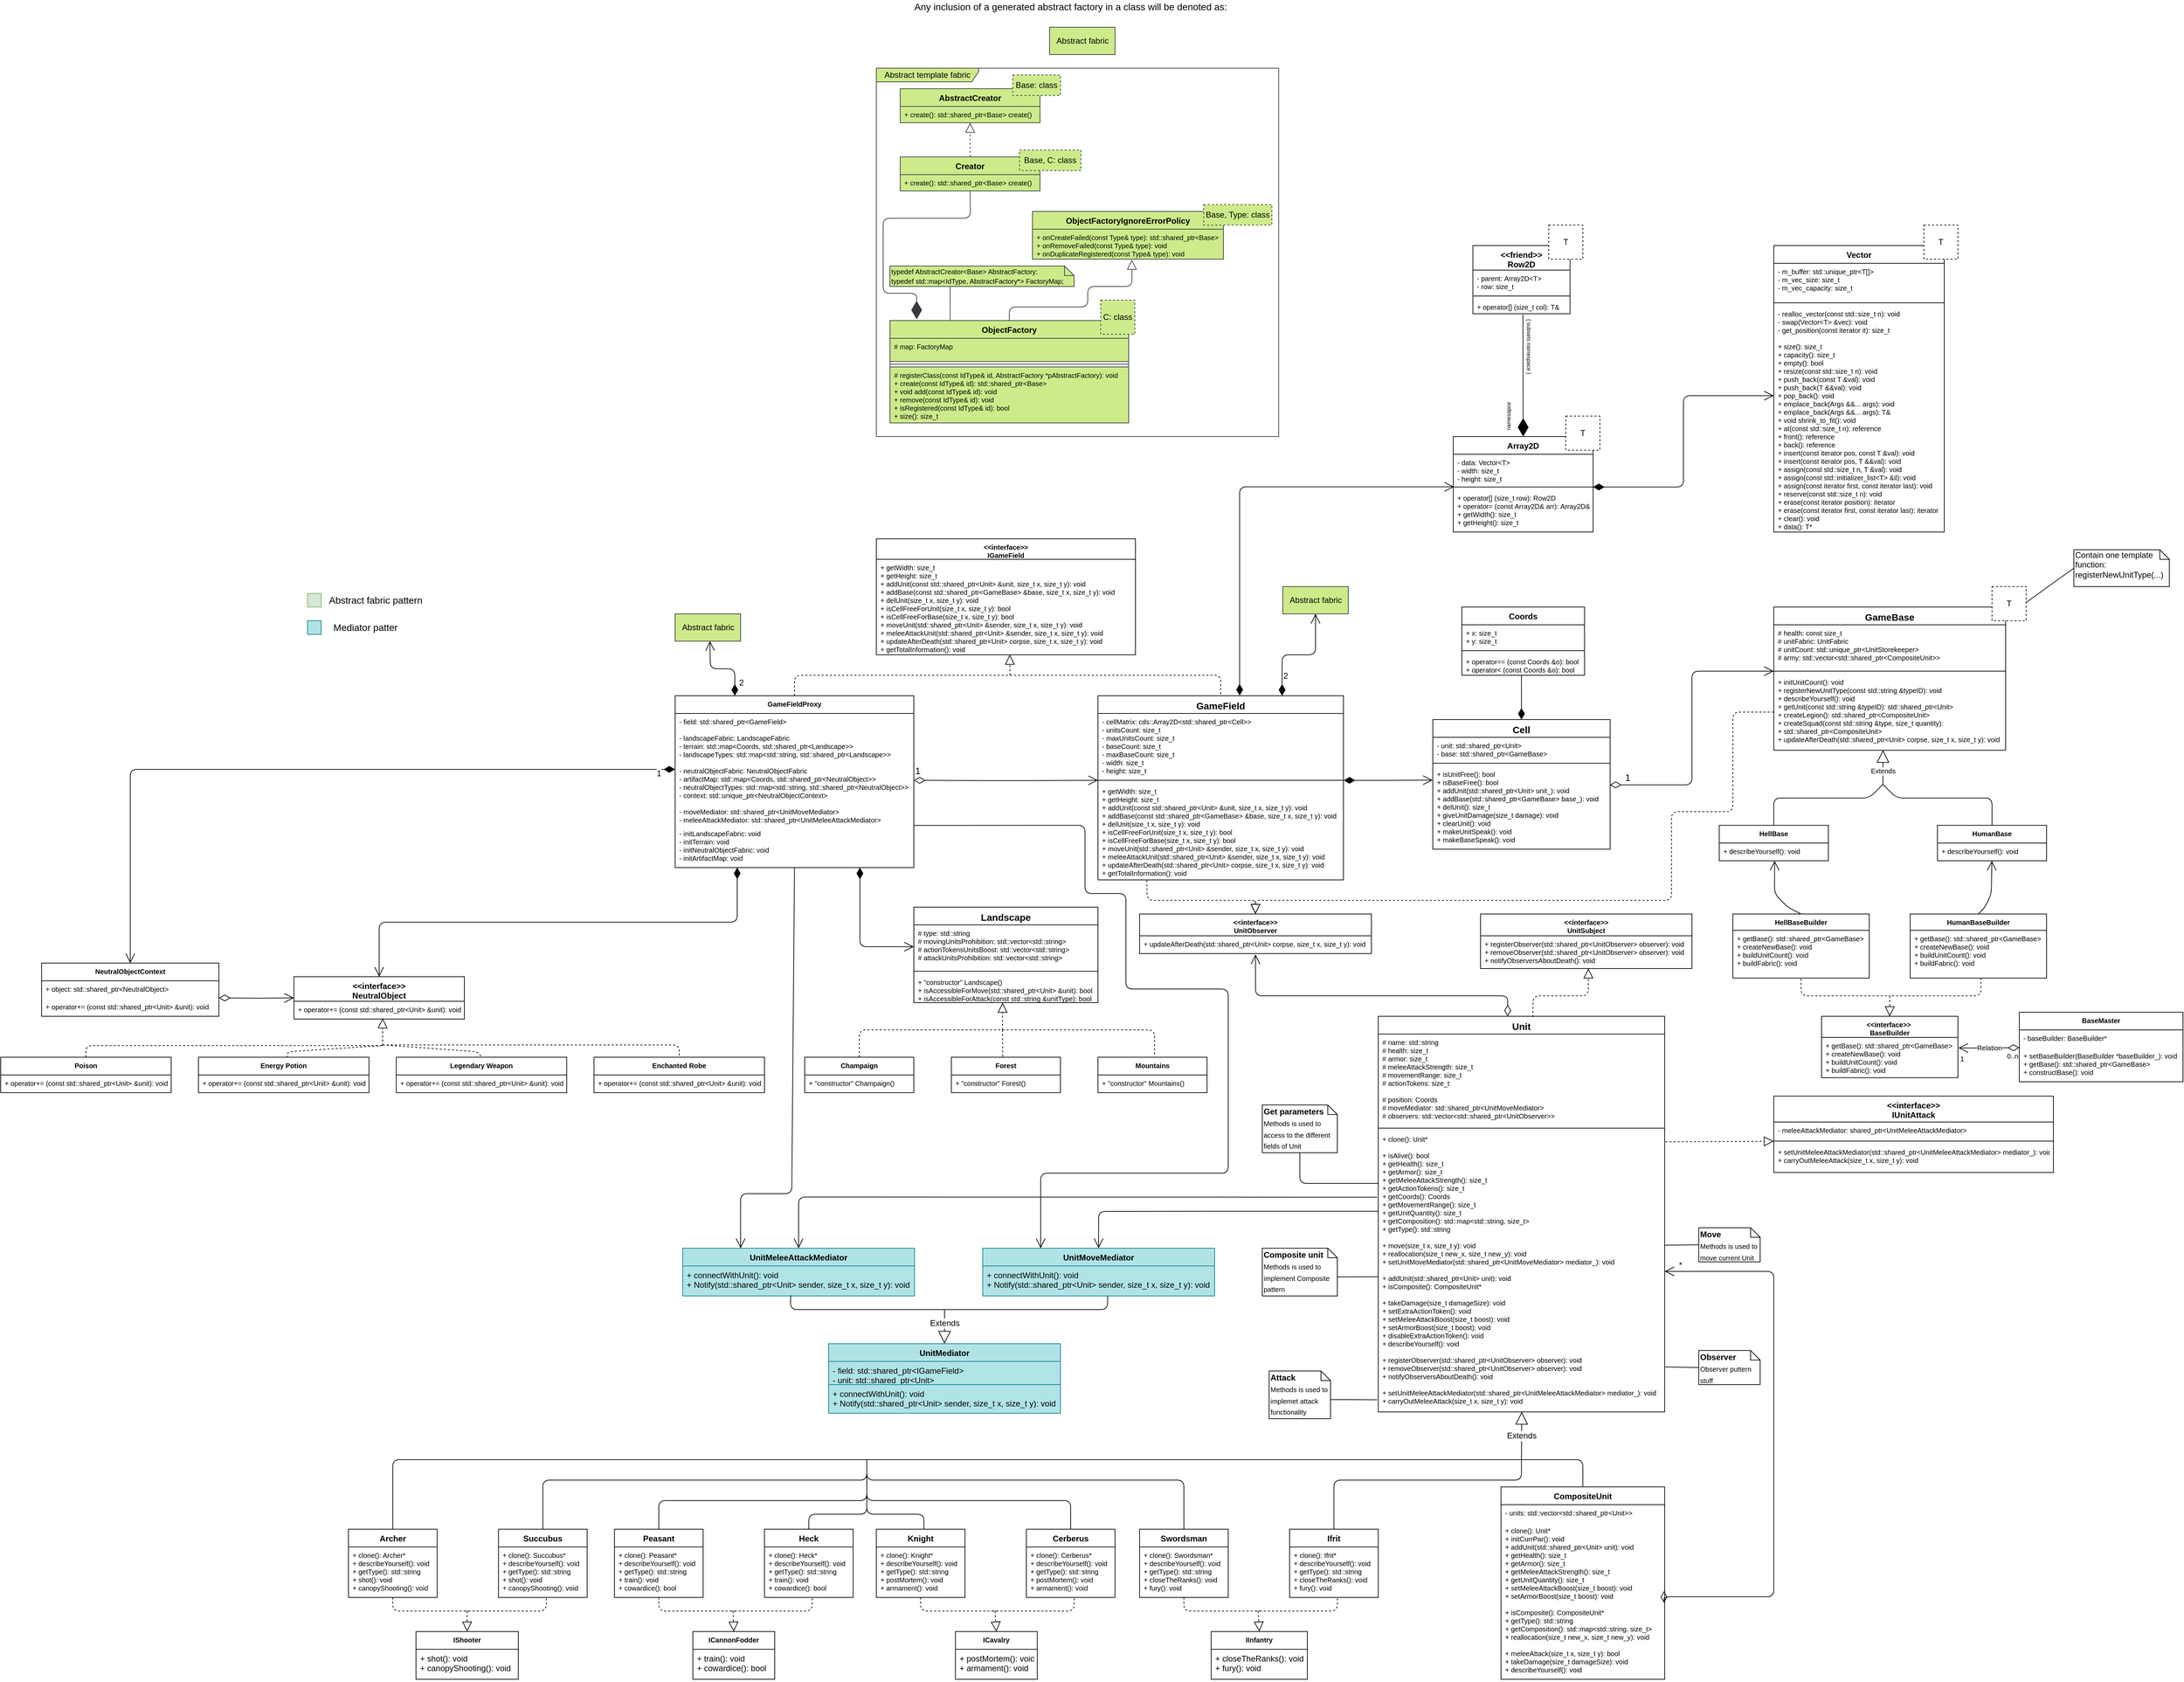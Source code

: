 <mxfile version="12.8.9" type="google"><diagram id="Kr6kc17B3I6upJmaUYRE" name="Page-1"><mxGraphModel dx="2725" dy="2270" grid="1" gridSize="10" guides="1" tooltips="1" connect="1" arrows="1" fold="1" page="1" pageScale="1" pageWidth="1169" pageHeight="827" math="0" shadow="0"><root><mxCell id="0"/><mxCell id="1" parent="0"/><mxCell id="AeJztdcdPJi-_SLJdPCQ-6" value="Extends" style="endArrow=block;endSize=16;endFill=0;html=1;fontSize=10;entryX=0.471;entryY=0.997;entryDx=0;entryDy=0;entryPerimeter=0;" parent="1" target="AeJztdcdPJi-_SLJdPCQ-4" edge="1"><mxGeometry x="-0.205" width="160" relative="1" as="geometry"><mxPoint x="3040" y="370" as="sourcePoint"/><mxPoint x="3110" y="410" as="targetPoint"/><mxPoint as="offset"/></mxGeometry></mxCell><mxCell id="AeJztdcdPJi-_SLJdPCQ-15" value="" style="endArrow=none;html=1;fontSize=10;entryX=0.5;entryY=0;entryDx=0;entryDy=0;" parent="1" target="AeJztdcdPJi-_SLJdPCQ-7" edge="1"><mxGeometry width="50" height="50" relative="1" as="geometry"><mxPoint x="3040" y="370" as="sourcePoint"/><mxPoint x="3070" y="450" as="targetPoint"/><Array as="points"><mxPoint x="3020" y="390"/><mxPoint x="2880" y="390"/></Array></mxGeometry></mxCell><mxCell id="AeJztdcdPJi-_SLJdPCQ-16" value="" style="endArrow=none;html=1;fontSize=10;entryX=0.5;entryY=0;entryDx=0;entryDy=0;" parent="1" target="AeJztdcdPJi-_SLJdPCQ-12" edge="1"><mxGeometry width="50" height="50" relative="1" as="geometry"><mxPoint x="3040" y="370" as="sourcePoint"/><mxPoint x="2890" y="440" as="targetPoint"/><Array as="points"><mxPoint x="3060" y="390"/><mxPoint x="3200" y="390"/></Array></mxGeometry></mxCell><mxCell id="AeJztdcdPJi-_SLJdPCQ-37" value="Relation" style="endArrow=open;html=1;endSize=12;startArrow=diamondThin;startSize=14;startFill=0;edgeStyle=orthogonalEdgeStyle;fontSize=10;entryX=1.004;entryY=0.26;entryDx=0;entryDy=0;entryPerimeter=0;" parent="1" target="AeJztdcdPJi-_SLJdPCQ-31" edge="1"><mxGeometry relative="1" as="geometry"><mxPoint x="3240" y="756" as="sourcePoint"/><mxPoint x="3150" y="820" as="targetPoint"/></mxGeometry></mxCell><mxCell id="AeJztdcdPJi-_SLJdPCQ-38" value="0..n" style="resizable=0;html=1;align=left;verticalAlign=top;labelBackgroundColor=#ffffff;fontSize=10;" parent="AeJztdcdPJi-_SLJdPCQ-37" connectable="0" vertex="1"><mxGeometry x="-1" relative="1" as="geometry"><mxPoint x="-20" as="offset"/></mxGeometry></mxCell><mxCell id="AeJztdcdPJi-_SLJdPCQ-39" value="1" style="resizable=0;html=1;align=right;verticalAlign=top;labelBackgroundColor=#ffffff;fontSize=10;" parent="AeJztdcdPJi-_SLJdPCQ-37" connectable="0" vertex="1"><mxGeometry x="1" relative="1" as="geometry"><mxPoint x="9.14" y="3.66" as="offset"/></mxGeometry></mxCell><mxCell id="AeJztdcdPJi-_SLJdPCQ-48" value="" style="endArrow=none;dashed=1;html=1;fontSize=10;exitX=0.499;exitY=1.014;exitDx=0;exitDy=0;exitPerimeter=0;" parent="1" source="AeJztdcdPJi-_SLJdPCQ-41" edge="1"><mxGeometry width="50" height="50" relative="1" as="geometry"><mxPoint x="2840" y="770" as="sourcePoint"/><mxPoint x="3050" y="680" as="targetPoint"/><Array as="points"><mxPoint x="2920" y="680"/></Array></mxGeometry></mxCell><mxCell id="AeJztdcdPJi-_SLJdPCQ-49" value="" style="endArrow=none;dashed=1;html=1;fontSize=10;exitX=0.519;exitY=0.997;exitDx=0;exitDy=0;exitPerimeter=0;" parent="1" source="AeJztdcdPJi-_SLJdPCQ-43" edge="1"><mxGeometry width="50" height="50" relative="1" as="geometry"><mxPoint x="2850" y="780" as="sourcePoint"/><mxPoint x="3050" y="680" as="targetPoint"/><Array as="points"><mxPoint x="3184" y="680"/></Array></mxGeometry></mxCell><mxCell id="AeJztdcdPJi-_SLJdPCQ-52" value="" style="endArrow=block;dashed=1;endFill=0;endSize=12;html=1;fontSize=10;entryX=0.5;entryY=0;entryDx=0;entryDy=0;" parent="1" target="AeJztdcdPJi-_SLJdPCQ-28" edge="1"><mxGeometry width="160" relative="1" as="geometry"><mxPoint x="3050" y="680" as="sourcePoint"/><mxPoint x="3030" y="730" as="targetPoint"/></mxGeometry></mxCell><mxCell id="AeJztdcdPJi-_SLJdPCQ-53" value="" style="endArrow=open;endFill=1;endSize=12;html=1;fontSize=10;exitX=0.5;exitY=0;exitDx=0;exitDy=0;entryX=0.508;entryY=1.001;entryDx=0;entryDy=0;entryPerimeter=0;" parent="1" source="AeJztdcdPJi-_SLJdPCQ-40" target="AeJztdcdPJi-_SLJdPCQ-10" edge="1"><mxGeometry width="160" relative="1" as="geometry"><mxPoint x="2930" y="510" as="sourcePoint"/><mxPoint x="3090" y="510" as="targetPoint"/><Array as="points"><mxPoint x="2900" y="550"/><mxPoint x="2881" y="530"/></Array></mxGeometry></mxCell><mxCell id="AeJztdcdPJi-_SLJdPCQ-54" value="" style="endArrow=open;endFill=1;endSize=12;html=1;fontSize=10;exitX=0.5;exitY=0;exitDx=0;exitDy=0;" parent="1" source="AeJztdcdPJi-_SLJdPCQ-42" target="AeJztdcdPJi-_SLJdPCQ-14" edge="1"><mxGeometry width="160" relative="1" as="geometry"><mxPoint x="3108.72" y="547.97" as="sourcePoint"/><mxPoint x="3070" y="469.996" as="targetPoint"/><Array as="points"><mxPoint x="3190" y="550"/><mxPoint x="3199" y="530"/></Array></mxGeometry></mxCell><mxCell id="AeJztdcdPJi-_SLJdPCQ-73" value="&lt;&lt;interface&gt;&gt;&#10;IGameField" style="swimlane;fontStyle=1;align=center;verticalAlign=top;childLayout=stackLayout;horizontal=1;startSize=30;horizontalStack=0;resizeParent=1;resizeParentMax=0;resizeLast=0;collapsible=1;marginBottom=0;fontSize=10;" parent="1" vertex="1"><mxGeometry x="1564" y="10" width="380" height="170" as="geometry"/></mxCell><mxCell id="AeJztdcdPJi-_SLJdPCQ-76" value="+ getWidth: size_t&#10;+ getHeight: size_t&#10;+ addUnit(const std::shared_ptr&lt;Unit&gt; &amp;unit, size_t x, size_t y): void&#10;+ addBase(const std::shared_ptr&lt;GameBase&gt; &amp;base, size_t x, size_t y): void&#10;+ delUnit(size_t x, size_t y): void&#10;+ isCellFreeForUnit(size_t x, size_t y): bool&#10;+ isCellFreeForBase(size_t x, size_t y): bool&#10;+ moveUnit(std::shared_ptr&lt;Unit&gt; &amp;sender, size_t x, size_t y): void&#10;+ meleeAttackUnit(std::shared_ptr&lt;Unit&gt; &amp;sender, size_t x, size_t y): void&#10;+ updateAfterDeath(std::shared_ptr&lt;Unit&gt; corpse, size_t x, size_t y): void&#10;+ getTotalInformation(): void" style="text;strokeColor=none;fillColor=none;align=left;verticalAlign=top;spacingLeft=4;spacingRight=4;overflow=hidden;rotatable=0;points=[[0,0.5],[1,0.5]];portConstraint=eastwest;fontSize=10;" parent="AeJztdcdPJi-_SLJdPCQ-73" vertex="1"><mxGeometry y="30" width="380" height="140" as="geometry"/></mxCell><mxCell id="AeJztdcdPJi-_SLJdPCQ-83" value="GameFieldProxy" style="swimlane;fontStyle=1;align=center;verticalAlign=top;childLayout=stackLayout;horizontal=1;startSize=26;horizontalStack=0;resizeParent=1;resizeParentMax=0;resizeLast=0;collapsible=1;marginBottom=0;fontSize=10;" parent="1" vertex="1"><mxGeometry x="1269" y="240" width="350" height="252" as="geometry"/></mxCell><mxCell id="AeJztdcdPJi-_SLJdPCQ-84" value="- field: std::shared_ptr&lt;GameField&gt;&#10;&#10;- landscapeFabric: LandscapeFabric&#10;- terrain: std::map&lt;Coords, std::shared_ptr&lt;Landscape&gt;&gt;&#10;- landscapeTypes: std::map&lt;std::string, std::shared_ptr&lt;Landscape&gt;&gt;&#10;&#10;- neutralObjectFabric: NeutralObjectFabric&#10;- artifactMap: std::map&lt;Coords, std::shared_ptr&lt;NeutralObject&gt;&gt;&#10;- neutralObjectTypes: std::map&lt;std::string, std::shared_ptr&lt;NeutralObject&gt;&gt;&#10;- context: std::unique_ptr&lt;NeutralObjectContext&gt;&#10;&#10;- moveMediator: std::shared_ptr&lt;UnitMoveMediator&gt;&#10;- meleeAttackMediator: std::shared_ptr&lt;UnitMeleeAttackMediator&gt;" style="text;align=left;verticalAlign=top;spacingLeft=4;spacingRight=4;overflow=hidden;rotatable=0;points=[[0,0.5],[1,0.5]];portConstraint=eastwest;fontSize=10;" parent="AeJztdcdPJi-_SLJdPCQ-83" vertex="1"><mxGeometry y="26" width="350" height="164" as="geometry"/></mxCell><mxCell id="AeJztdcdPJi-_SLJdPCQ-86" value="- initLandscapeFabric: void&#10;- initTerrain: void&#10;- initNeutralObjectFabric: void&#10;- initArtifactMap: void" style="text;align=left;verticalAlign=top;spacingLeft=4;spacingRight=4;overflow=hidden;rotatable=0;points=[[0,0.5],[1,0.5]];portConstraint=eastwest;fontSize=10;" parent="AeJztdcdPJi-_SLJdPCQ-83" vertex="1"><mxGeometry y="190" width="350" height="62" as="geometry"/></mxCell><mxCell id="AeJztdcdPJi-_SLJdPCQ-69" value="" style="endArrow=block;dashed=1;endFill=0;endSize=12;html=1;fontSize=10;entryX=0.482;entryY=1.003;entryDx=0;entryDy=0;entryPerimeter=0;" parent="1" target="AeJztdcdPJi-_SLJdPCQ-59" edge="1"><mxGeometry width="160" relative="1" as="geometry"><mxPoint x="1749" y="730" as="sourcePoint"/><mxPoint x="1869" y="850" as="targetPoint"/></mxGeometry></mxCell><mxCell id="AeJztdcdPJi-_SLJdPCQ-70" value="" style="endArrow=none;dashed=1;html=1;fontSize=10;exitX=0.5;exitY=0;exitDx=0;exitDy=0;" parent="1" source="AeJztdcdPJi-_SLJdPCQ-61" edge="1"><mxGeometry width="50" height="50" relative="1" as="geometry"><mxPoint x="1639" y="760" as="sourcePoint"/><mxPoint x="1749" y="730" as="targetPoint"/><Array as="points"><mxPoint x="1539" y="730"/></Array></mxGeometry></mxCell><mxCell id="AeJztdcdPJi-_SLJdPCQ-71" value="" style="endArrow=none;dashed=1;html=1;fontSize=10;entryX=0.471;entryY=-0.01;entryDx=0;entryDy=0;entryPerimeter=0;" parent="1" target="AeJztdcdPJi-_SLJdPCQ-67" edge="1"><mxGeometry width="50" height="50" relative="1" as="geometry"><mxPoint x="1749" y="730" as="sourcePoint"/><mxPoint x="1869" y="710" as="targetPoint"/></mxGeometry></mxCell><mxCell id="AeJztdcdPJi-_SLJdPCQ-72" value="" style="endArrow=none;dashed=1;html=1;fontSize=10;entryX=0.519;entryY=-0.036;entryDx=0;entryDy=0;entryPerimeter=0;" parent="1" target="AeJztdcdPJi-_SLJdPCQ-65" edge="1"><mxGeometry width="50" height="50" relative="1" as="geometry"><mxPoint x="1749" y="730" as="sourcePoint"/><mxPoint x="1859" y="720" as="targetPoint"/><Array as="points"><mxPoint x="1972" y="730"/></Array></mxGeometry></mxCell><mxCell id="AeJztdcdPJi-_SLJdPCQ-56" value="Landscape" style="swimlane;fontStyle=1;align=center;verticalAlign=top;childLayout=stackLayout;horizontal=1;startSize=26;horizontalStack=0;resizeParent=1;resizeParentMax=0;resizeLast=0;collapsible=1;marginBottom=0;fontSize=14;" parent="1" vertex="1"><mxGeometry x="1619" y="550" width="270" height="140" as="geometry"/></mxCell><mxCell id="AeJztdcdPJi-_SLJdPCQ-57" value="# type: std::string&#10;# movingUnitsProhibition: std::vector&lt;std::string&gt;&#10;# actionTokensUnitsBoost: std::vector&lt;std::string&gt;&#10;# attackUnitsProhibition: std::vector&lt;std::string&gt;" style="text;strokeColor=none;fillColor=none;align=left;verticalAlign=top;spacingLeft=4;spacingRight=4;overflow=hidden;rotatable=0;points=[[0,0.5],[1,0.5]];portConstraint=eastwest;fontSize=10;" parent="AeJztdcdPJi-_SLJdPCQ-56" vertex="1"><mxGeometry y="26" width="270" height="64" as="geometry"/></mxCell><mxCell id="AeJztdcdPJi-_SLJdPCQ-58" value="" style="line;strokeWidth=1;fillColor=none;align=left;verticalAlign=middle;spacingTop=-1;spacingLeft=3;spacingRight=3;rotatable=0;labelPosition=right;points=[];portConstraint=eastwest;" parent="AeJztdcdPJi-_SLJdPCQ-56" vertex="1"><mxGeometry y="90" width="270" height="8" as="geometry"/></mxCell><mxCell id="AeJztdcdPJi-_SLJdPCQ-59" value="+ &quot;constructor&quot; Landscape()&#10;+ isAccessibleForMove(std::shared_ptr&lt;Unit&gt; &amp;unit): bool&#10;+ isAccessibleForAttack(const std::string &amp;unitType): bool" style="text;strokeColor=none;fillColor=none;align=left;verticalAlign=top;spacingLeft=4;spacingRight=4;overflow=hidden;rotatable=0;points=[[0,0.5],[1,0.5]];portConstraint=eastwest;fontSize=10;" parent="AeJztdcdPJi-_SLJdPCQ-56" vertex="1"><mxGeometry y="98" width="270" height="42" as="geometry"/></mxCell><mxCell id="AeJztdcdPJi-_SLJdPCQ-67" value="Forest" style="swimlane;fontStyle=1;align=center;verticalAlign=top;childLayout=stackLayout;horizontal=1;startSize=26;horizontalStack=0;resizeParent=1;resizeParentMax=0;resizeLast=0;collapsible=1;marginBottom=0;fontSize=10;" parent="1" vertex="1"><mxGeometry x="1674" y="770" width="160" height="52" as="geometry"/></mxCell><mxCell id="AeJztdcdPJi-_SLJdPCQ-68" value="+ &quot;constructor&quot; Forest()" style="text;strokeColor=none;fillColor=none;align=left;verticalAlign=top;spacingLeft=4;spacingRight=4;overflow=hidden;rotatable=0;points=[[0,0.5],[1,0.5]];portConstraint=eastwest;fontSize=10;" parent="AeJztdcdPJi-_SLJdPCQ-67" vertex="1"><mxGeometry y="26" width="160" height="26" as="geometry"/></mxCell><mxCell id="AeJztdcdPJi-_SLJdPCQ-65" value="Mountains" style="swimlane;fontStyle=1;align=center;verticalAlign=top;childLayout=stackLayout;horizontal=1;startSize=26;horizontalStack=0;resizeParent=1;resizeParentMax=0;resizeLast=0;collapsible=1;marginBottom=0;fontSize=10;" parent="1" vertex="1"><mxGeometry x="1889" y="770" width="160" height="52" as="geometry"/></mxCell><mxCell id="AeJztdcdPJi-_SLJdPCQ-66" value="+ &quot;constructor&quot; Mountains()" style="text;strokeColor=none;fillColor=none;align=left;verticalAlign=top;spacingLeft=4;spacingRight=4;overflow=hidden;rotatable=0;points=[[0,0.5],[1,0.5]];portConstraint=eastwest;fontSize=10;" parent="AeJztdcdPJi-_SLJdPCQ-65" vertex="1"><mxGeometry y="26" width="160" height="26" as="geometry"/></mxCell><mxCell id="AeJztdcdPJi-_SLJdPCQ-61" value="Champaign" style="swimlane;fontStyle=1;align=center;verticalAlign=top;childLayout=stackLayout;horizontal=1;startSize=26;horizontalStack=0;resizeParent=1;resizeParentMax=0;resizeLast=0;collapsible=1;marginBottom=0;fontSize=10;" parent="1" vertex="1"><mxGeometry x="1459" y="770" width="160" height="52" as="geometry"/></mxCell><mxCell id="AeJztdcdPJi-_SLJdPCQ-64" value="+ &quot;constructor&quot; Champaign()" style="text;strokeColor=none;fillColor=none;align=left;verticalAlign=top;spacingLeft=4;spacingRight=4;overflow=hidden;rotatable=0;points=[[0,0.5],[1,0.5]];portConstraint=eastwest;fontSize=10;" parent="AeJztdcdPJi-_SLJdPCQ-61" vertex="1"><mxGeometry y="26" width="160" height="26" as="geometry"/></mxCell><mxCell id="AeJztdcdPJi-_SLJdPCQ-79" value="GameField" style="swimlane;fontStyle=1;align=center;verticalAlign=top;childLayout=stackLayout;horizontal=1;startSize=26;horizontalStack=0;resizeParent=1;resizeParentMax=0;resizeLast=0;collapsible=1;marginBottom=0;fontSize=14;" parent="1" vertex="1"><mxGeometry x="1889" y="240" width="360" height="270" as="geometry"/></mxCell><mxCell id="AeJztdcdPJi-_SLJdPCQ-80" value="- cellMatrix: cds::Array2D&lt;std::shared_ptr&lt;Cell&gt;&gt;&#10;- unitsCount: size_t&#10;- maxUnitsCount: size_t&#10;- baseCount: size_t&#10;- maxBaseCount: size_t&#10;- width: size_t&#10;- height: size_t" style="text;strokeColor=none;fillColor=none;align=left;verticalAlign=top;spacingLeft=4;spacingRight=4;overflow=hidden;rotatable=0;points=[[0,0.5],[1,0.5]];portConstraint=eastwest;fontSize=10;" parent="AeJztdcdPJi-_SLJdPCQ-79" vertex="1"><mxGeometry y="26" width="360" height="94" as="geometry"/></mxCell><mxCell id="AeJztdcdPJi-_SLJdPCQ-81" value="" style="line;strokeWidth=1;fillColor=none;align=left;verticalAlign=middle;spacingTop=-1;spacingLeft=3;spacingRight=3;rotatable=0;labelPosition=right;points=[];portConstraint=eastwest;" parent="AeJztdcdPJi-_SLJdPCQ-79" vertex="1"><mxGeometry y="120" width="360" height="8" as="geometry"/></mxCell><mxCell id="AeJztdcdPJi-_SLJdPCQ-82" value="+ getWidth: size_t&#10;+ getHeight: size_t&#10;+ addUnit(const std::shared_ptr&lt;Unit&gt; &amp;unit, size_t x, size_t y): void&#10;+ addBase(const std::shared_ptr&lt;GameBase&gt; &amp;base, size_t x, size_t y): void&#10;+ delUnit(size_t x, size_t y): void&#10;+ isCellFreeForUnit(size_t x, size_t y): bool&#10;+ isCellFreeForBase(size_t x, size_t y): bool&#10;+ moveUnit(std::shared_ptr&lt;Unit&gt; &amp;sender, size_t x, size_t y): void&#10;+ meleeAttackUnit(std::shared_ptr&lt;Unit&gt; &amp;sender, size_t x, size_t y): void&#10;+ updateAfterDeath(std::shared_ptr&lt;Unit&gt; corpse, size_t x, size_t y): void&#10;+ getTotalInformation(): void" style="text;strokeColor=none;fillColor=none;align=left;verticalAlign=top;spacingLeft=4;spacingRight=4;overflow=hidden;rotatable=0;points=[[0,0.5],[1,0.5]];portConstraint=eastwest;fontSize=10;" parent="AeJztdcdPJi-_SLJdPCQ-79" vertex="1"><mxGeometry y="128" width="360" height="142" as="geometry"/></mxCell><mxCell id="AeJztdcdPJi-_SLJdPCQ-130" value="" style="endArrow=block;dashed=1;endFill=0;endSize=12;html=1;fontSize=12;entryX=0.199;entryY=1.003;entryDx=0;entryDy=0;entryPerimeter=0;exitX=0.199;exitY=1.003;exitDx=0;exitDy=0;exitPerimeter=0;" parent="AeJztdcdPJi-_SLJdPCQ-79" source="AeJztdcdPJi-_SLJdPCQ-82" edge="1"><mxGeometry width="160" relative="1" as="geometry"><mxPoint x="31" y="290" as="sourcePoint"/><mxPoint x="231" y="320" as="targetPoint"/><Array as="points"><mxPoint x="72" y="300"/><mxPoint x="231" y="300"/></Array></mxGeometry></mxCell><mxCell id="AeJztdcdPJi-_SLJdPCQ-87" value="" style="endArrow=block;dashed=1;endFill=0;endSize=12;html=1;fontSize=14;entryX=0.515;entryY=0.999;entryDx=0;entryDy=0;entryPerimeter=0;" parent="1" target="AeJztdcdPJi-_SLJdPCQ-76" edge="1"><mxGeometry width="160" relative="1" as="geometry"><mxPoint x="1760" y="210" as="sourcePoint"/><mxPoint x="1860" y="250" as="targetPoint"/></mxGeometry></mxCell><mxCell id="AeJztdcdPJi-_SLJdPCQ-88" value="" style="endArrow=none;dashed=1;html=1;fontSize=14;exitX=0.5;exitY=0;exitDx=0;exitDy=0;" parent="1" source="AeJztdcdPJi-_SLJdPCQ-83" edge="1"><mxGeometry width="50" height="50" relative="1" as="geometry"><mxPoint x="1720" y="320" as="sourcePoint"/><mxPoint x="1760" y="210" as="targetPoint"/><Array as="points"><mxPoint x="1444" y="210"/></Array></mxGeometry></mxCell><mxCell id="AeJztdcdPJi-_SLJdPCQ-89" value="" style="endArrow=none;dashed=1;html=1;fontSize=14;entryX=0.5;entryY=0;entryDx=0;entryDy=0;" parent="1" target="AeJztdcdPJi-_SLJdPCQ-79" edge="1"><mxGeometry width="50" height="50" relative="1" as="geometry"><mxPoint x="1760" y="210" as="sourcePoint"/><mxPoint x="1860" y="230" as="targetPoint"/><Array as="points"><mxPoint x="2069" y="210"/></Array></mxGeometry></mxCell><mxCell id="AeJztdcdPJi-_SLJdPCQ-90" value="1" style="endArrow=open;html=1;endSize=12;startArrow=diamondThin;startSize=14;startFill=0;edgeStyle=orthogonalEdgeStyle;align=left;verticalAlign=bottom;fontSize=14;" parent="1" target="AeJztdcdPJi-_SLJdPCQ-81" edge="1"><mxGeometry x="-1" y="3" relative="1" as="geometry"><mxPoint x="1619" y="364" as="sourcePoint"/><mxPoint x="1779" y="340" as="targetPoint"/></mxGeometry></mxCell><mxCell id="AeJztdcdPJi-_SLJdPCQ-92" value="Cell" style="swimlane;fontStyle=1;align=center;verticalAlign=top;childLayout=stackLayout;horizontal=1;startSize=26;horizontalStack=0;resizeParent=1;resizeParentMax=0;resizeLast=0;collapsible=1;marginBottom=0;fontSize=14;" parent="1" vertex="1"><mxGeometry x="2380" y="275" width="260" height="190" as="geometry"/></mxCell><mxCell id="AeJztdcdPJi-_SLJdPCQ-93" value="- unit: std::shared_ptr&lt;Unit&gt;&#10;- base: std::shared_ptr&lt;GameBase&gt;" style="text;strokeColor=none;fillColor=none;align=left;verticalAlign=top;spacingLeft=4;spacingRight=4;overflow=hidden;rotatable=0;points=[[0,0.5],[1,0.5]];portConstraint=eastwest;fontSize=10;" parent="AeJztdcdPJi-_SLJdPCQ-92" vertex="1"><mxGeometry y="26" width="260" height="34" as="geometry"/></mxCell><mxCell id="AeJztdcdPJi-_SLJdPCQ-94" value="" style="line;strokeWidth=1;fillColor=none;align=left;verticalAlign=middle;spacingTop=-1;spacingLeft=3;spacingRight=3;rotatable=0;labelPosition=right;points=[];portConstraint=eastwest;" parent="AeJztdcdPJi-_SLJdPCQ-92" vertex="1"><mxGeometry y="60" width="260" height="8" as="geometry"/></mxCell><mxCell id="AeJztdcdPJi-_SLJdPCQ-95" value="+ isUnitFree(): bool&#10;+ isBaseFree(): bool&#10;+ addUnit(std::shared_ptr&lt;Unit&gt; unit_): void&#10;+ addBase(std::shared_ptr&lt;GameBase&gt; base_): void&#10;+ delUnit(): size_t&#10;+ giveUnitDamage(size_t damage): void&#10;+ clearUnit(): void&#10;+ makeUnitSpeak(): void&#10;+ makeBaseSpeak(): void" style="text;strokeColor=none;fillColor=none;align=left;verticalAlign=top;spacingLeft=4;spacingRight=4;overflow=hidden;rotatable=0;points=[[0,0.5],[1,0.5]];portConstraint=eastwest;fontSize=10;" parent="AeJztdcdPJi-_SLJdPCQ-92" vertex="1"><mxGeometry y="68" width="260" height="122" as="geometry"/></mxCell><mxCell id="AeJztdcdPJi-_SLJdPCQ-28" value="&lt;&lt;interface&gt;&gt; &#10;BaseBuilder" style="swimlane;fontStyle=1;align=center;verticalAlign=top;childLayout=stackLayout;horizontal=1;startSize=31;horizontalStack=0;resizeParent=1;resizeParentMax=0;resizeLast=0;collapsible=1;marginBottom=0;fontSize=10;" parent="1" vertex="1"><mxGeometry x="2950" y="710" width="200" height="90" as="geometry"/></mxCell><mxCell id="AeJztdcdPJi-_SLJdPCQ-31" value="+ getBase(): std::shared_ptr&lt;GameBase&gt;&#10;+ createNewBase(): void&#10;+ buildUnitCount(): void&#10;+ buildFabric(): void" style="text;align=left;verticalAlign=top;spacingLeft=4;spacingRight=4;overflow=hidden;rotatable=0;points=[[0,0.5],[1,0.5]];portConstraint=eastwest;fontSize=10;" parent="AeJztdcdPJi-_SLJdPCQ-28" vertex="1"><mxGeometry y="31" width="200" height="59" as="geometry"/></mxCell><mxCell id="AeJztdcdPJi-_SLJdPCQ-40" value="HellBaseBuilder" style="swimlane;fontStyle=1;align=center;verticalAlign=top;childLayout=stackLayout;horizontal=1;startSize=24;horizontalStack=0;resizeParent=1;resizeParentMax=0;resizeLast=0;collapsible=1;marginBottom=0;fontSize=10;" parent="1" vertex="1"><mxGeometry x="2820" y="560" width="200" height="94" as="geometry"/></mxCell><mxCell id="AeJztdcdPJi-_SLJdPCQ-41" value="+ getBase(): std::shared_ptr&lt;GameBase&gt;&#10;+ createNewBase(): void&#10;+ buildUnitCount(): void&#10;+ buildFabric(): void" style="text;align=left;verticalAlign=top;spacingLeft=4;spacingRight=4;overflow=hidden;rotatable=0;points=[[0,0.5],[1,0.5]];portConstraint=eastwest;fontSize=10;" parent="AeJztdcdPJi-_SLJdPCQ-40" vertex="1"><mxGeometry y="24" width="200" height="70" as="geometry"/></mxCell><mxCell id="AeJztdcdPJi-_SLJdPCQ-42" value="HumanBaseBuilder" style="swimlane;fontStyle=1;align=center;verticalAlign=top;childLayout=stackLayout;horizontal=1;startSize=24;horizontalStack=0;resizeParent=1;resizeParentMax=0;resizeLast=0;collapsible=1;marginBottom=0;fontSize=10;" parent="1" vertex="1"><mxGeometry x="3080" y="560" width="200" height="94" as="geometry"/></mxCell><mxCell id="AeJztdcdPJi-_SLJdPCQ-43" value="+ getBase(): std::shared_ptr&lt;GameBase&gt;&#10;+ createNewBase(): void&#10;+ buildUnitCount(): void&#10;+ buildFabric(): void" style="text;align=left;verticalAlign=top;spacingLeft=4;spacingRight=4;overflow=hidden;rotatable=0;points=[[0,0.5],[1,0.5]];portConstraint=eastwest;fontSize=10;" parent="AeJztdcdPJi-_SLJdPCQ-42" vertex="1"><mxGeometry y="24" width="200" height="70" as="geometry"/></mxCell><mxCell id="AeJztdcdPJi-_SLJdPCQ-1" value="GameBase" style="swimlane;fontStyle=1;align=center;verticalAlign=top;childLayout=stackLayout;horizontal=1;startSize=26;horizontalStack=0;resizeParent=1;resizeParentMax=0;resizeLast=0;collapsible=1;marginBottom=0;swimlaneLine=1;fontSize=14;" parent="1" vertex="1"><mxGeometry x="2880" y="110" width="340" height="210" as="geometry"/></mxCell><mxCell id="AeJztdcdPJi-_SLJdPCQ-2" value="# health: const size_t&#10;# unitFabric: UnitFabric&#10;# unitCount: std::unique_ptr&lt;UnitStorekeeper&gt;&#10;# army: std::vector&lt;std::shared_ptr&lt;CompositeUnit&gt;&gt;" style="text;strokeColor=none;fillColor=none;align=left;verticalAlign=top;spacingLeft=4;spacingRight=4;overflow=hidden;rotatable=0;points=[[0,0.5],[1,0.5]];portConstraint=eastwest;fontSize=10;" parent="AeJztdcdPJi-_SLJdPCQ-1" vertex="1"><mxGeometry y="26" width="340" height="64" as="geometry"/></mxCell><mxCell id="AeJztdcdPJi-_SLJdPCQ-3" value="" style="line;strokeWidth=1;fillColor=none;align=left;verticalAlign=middle;spacingTop=-1;spacingLeft=3;spacingRight=3;rotatable=0;labelPosition=right;points=[];portConstraint=eastwest;" parent="AeJztdcdPJi-_SLJdPCQ-1" vertex="1"><mxGeometry y="90" width="340" height="8" as="geometry"/></mxCell><mxCell id="AeJztdcdPJi-_SLJdPCQ-4" value="+ initUnitCount(): void&#10;+ registerNewUnitType(const std::string &amp;typeID): void&#10;+ describeYourself(): void&#10;+ getUnit(const std::string &amp;typeID): std::shared_ptr&lt;Unit&gt;&#10;+ createLegion(): std::shared_ptr&lt;CompositeUnit&gt;&#10;+ createSquad(const std::string &amp;type, size_t quantity):&#10;+ std::shared_ptr&lt;CompositeUnit&gt;&#10;+ updateAfterDeath(std::shared_ptr&lt;Unit&gt; corpse, size_t x, size_t y): void" style="text;strokeColor=none;fillColor=none;align=left;verticalAlign=top;spacingLeft=4;spacingRight=4;overflow=hidden;rotatable=0;points=[[0,0.5],[1,0.5]];portConstraint=eastwest;fontSize=10;" parent="AeJztdcdPJi-_SLJdPCQ-1" vertex="1"><mxGeometry y="98" width="340" height="112" as="geometry"/></mxCell><mxCell id="AeJztdcdPJi-_SLJdPCQ-7" value="HellBase" style="swimlane;fontStyle=1;align=center;verticalAlign=top;childLayout=stackLayout;horizontal=1;startSize=26;horizontalStack=0;resizeParent=1;resizeParentMax=0;resizeLast=0;collapsible=1;marginBottom=0;fontSize=10;" parent="1" vertex="1"><mxGeometry x="2800" y="430" width="160" height="52" as="geometry"/></mxCell><mxCell id="AeJztdcdPJi-_SLJdPCQ-10" value="+ describeYourself(): void" style="text;strokeColor=none;fillColor=none;align=left;verticalAlign=top;spacingLeft=4;spacingRight=4;overflow=hidden;rotatable=0;points=[[0,0.5],[1,0.5]];portConstraint=eastwest;fontSize=10;" parent="AeJztdcdPJi-_SLJdPCQ-7" vertex="1"><mxGeometry y="26" width="160" height="26" as="geometry"/></mxCell><mxCell id="AeJztdcdPJi-_SLJdPCQ-12" value="HumanBase" style="swimlane;fontStyle=1;align=center;verticalAlign=top;childLayout=stackLayout;horizontal=1;startSize=26;horizontalStack=0;resizeParent=1;resizeParentMax=0;resizeLast=0;collapsible=1;marginBottom=0;fontSize=10;" parent="1" vertex="1"><mxGeometry x="3120" y="430" width="160" height="52" as="geometry"/></mxCell><mxCell id="AeJztdcdPJi-_SLJdPCQ-14" value="+ describeYourself(): void" style="text;strokeColor=none;fillColor=none;align=left;verticalAlign=top;spacingLeft=4;spacingRight=4;overflow=hidden;rotatable=0;points=[[0,0.5],[1,0.5]];portConstraint=eastwest;fontSize=10;" parent="AeJztdcdPJi-_SLJdPCQ-12" vertex="1"><mxGeometry y="26" width="160" height="26" as="geometry"/></mxCell><mxCell id="AeJztdcdPJi-_SLJdPCQ-5" value="&lt;font style=&quot;font-size: 12px&quot;&gt;T&lt;/font&gt;" style="rounded=0;whiteSpace=wrap;html=1;dashed=1;gradientColor=none;shadow=0;comic=0;" parent="1" vertex="1"><mxGeometry x="3200" y="80" width="50" height="50" as="geometry"/></mxCell><mxCell id="AeJztdcdPJi-_SLJdPCQ-102" value="" style="endArrow=block;dashed=1;endFill=0;endSize=12;html=1;fontSize=10;entryX=0.482;entryY=1.003;entryDx=0;entryDy=0;entryPerimeter=0;" parent="1" edge="1"><mxGeometry width="160" relative="1" as="geometry"><mxPoint x="840" y="752.94" as="sourcePoint"/><mxPoint x="840.14" y="713.066" as="targetPoint"/></mxGeometry></mxCell><mxCell id="AeJztdcdPJi-_SLJdPCQ-103" value="" style="endArrow=none;dashed=1;html=1;fontSize=10;exitX=0.5;exitY=0;exitDx=0;exitDy=0;" parent="1" source="AeJztdcdPJi-_SLJdPCQ-110" edge="1"><mxGeometry width="50" height="50" relative="1" as="geometry"><mxPoint x="730" y="782.94" as="sourcePoint"/><mxPoint x="840" y="752.94" as="targetPoint"/><Array as="points"><mxPoint x="405" y="753"/><mxPoint x="630" y="752.94"/></Array></mxGeometry></mxCell><mxCell id="AeJztdcdPJi-_SLJdPCQ-104" value="" style="endArrow=none;dashed=1;html=1;fontSize=10;entryX=0.519;entryY=0.011;entryDx=0;entryDy=0;entryPerimeter=0;" parent="1" target="AeJztdcdPJi-_SLJdPCQ-106" edge="1"><mxGeometry width="50" height="50" relative="1" as="geometry"><mxPoint x="840" y="752.94" as="sourcePoint"/><mxPoint x="960" y="732.94" as="targetPoint"/><Array as="points"><mxPoint x="700" y="762"/></Array></mxGeometry></mxCell><mxCell id="AeJztdcdPJi-_SLJdPCQ-116" value="" style="endArrow=none;dashed=1;html=1;fontSize=12;entryX=0.5;entryY=0;entryDx=0;entryDy=0;" parent="1" target="AeJztdcdPJi-_SLJdPCQ-112" edge="1"><mxGeometry width="50" height="50" relative="1" as="geometry"><mxPoint x="840" y="752" as="sourcePoint"/><mxPoint x="910" y="852" as="targetPoint"/><Array as="points"><mxPoint x="980" y="762"/></Array></mxGeometry></mxCell><mxCell id="AeJztdcdPJi-_SLJdPCQ-117" value="" style="endArrow=none;dashed=1;html=1;fontSize=12;entryX=0.5;entryY=0;entryDx=0;entryDy=0;" parent="1" target="AeJztdcdPJi-_SLJdPCQ-114" edge="1"><mxGeometry width="50" height="50" relative="1" as="geometry"><mxPoint x="840" y="752" as="sourcePoint"/><mxPoint x="1190" y="732" as="targetPoint"/><Array as="points"><mxPoint x="1275" y="752"/></Array></mxGeometry></mxCell><mxCell id="AeJztdcdPJi-_SLJdPCQ-98" value="&lt;&lt;interface&gt;&gt;&#10;NeutralObject" style="swimlane;fontStyle=1;align=center;verticalAlign=top;childLayout=stackLayout;horizontal=1;startSize=36;horizontalStack=0;resizeParent=1;resizeParentMax=0;resizeLast=0;collapsible=1;marginBottom=0;fontSize=12;" parent="1" vertex="1"><mxGeometry x="710" y="652" width="250" height="62" as="geometry"/></mxCell><mxCell id="AeJztdcdPJi-_SLJdPCQ-101" value="+ operator+= (const std::shared_ptr&lt;Unit&gt; &amp;unit): void" style="text;align=left;verticalAlign=top;spacingLeft=4;spacingRight=4;overflow=hidden;rotatable=0;points=[[0,0.5],[1,0.5]];portConstraint=eastwest;fontSize=10;" parent="AeJztdcdPJi-_SLJdPCQ-98" vertex="1"><mxGeometry y="36" width="250" height="26" as="geometry"/></mxCell><mxCell id="AeJztdcdPJi-_SLJdPCQ-112" value="Legendary Weapon" style="swimlane;fontStyle=1;align=center;verticalAlign=top;childLayout=stackLayout;horizontal=1;startSize=26;horizontalStack=0;resizeParent=1;resizeParentMax=0;resizeLast=0;collapsible=1;marginBottom=0;fontSize=10;" parent="1" vertex="1"><mxGeometry x="860" y="770" width="250" height="52" as="geometry"/></mxCell><mxCell id="AeJztdcdPJi-_SLJdPCQ-113" value="+ operator+= (const std::shared_ptr&lt;Unit&gt; &amp;unit): void" style="text;strokeColor=none;fillColor=none;align=left;verticalAlign=top;spacingLeft=4;spacingRight=4;overflow=hidden;rotatable=0;points=[[0,0.5],[1,0.5]];portConstraint=eastwest;fontSize=10;" parent="AeJztdcdPJi-_SLJdPCQ-112" vertex="1"><mxGeometry y="26" width="250" height="26" as="geometry"/></mxCell><mxCell id="AeJztdcdPJi-_SLJdPCQ-106" value="Energy Potion" style="swimlane;fontStyle=1;align=center;verticalAlign=top;childLayout=stackLayout;horizontal=1;startSize=26;horizontalStack=0;resizeParent=1;resizeParentMax=0;resizeLast=0;collapsible=1;marginBottom=0;fontSize=10;" parent="1" vertex="1"><mxGeometry x="570" y="770" width="250" height="52" as="geometry"/></mxCell><mxCell id="AeJztdcdPJi-_SLJdPCQ-107" value="+ operator+= (const std::shared_ptr&lt;Unit&gt; &amp;unit): void" style="text;align=left;verticalAlign=top;spacingLeft=4;spacingRight=4;overflow=hidden;rotatable=0;points=[[0,0.5],[1,0.5]];portConstraint=eastwest;fontSize=10;" parent="AeJztdcdPJi-_SLJdPCQ-106" vertex="1"><mxGeometry y="26" width="250" height="26" as="geometry"/></mxCell><mxCell id="AeJztdcdPJi-_SLJdPCQ-110" value="Poison" style="swimlane;fontStyle=1;align=center;verticalAlign=top;childLayout=stackLayout;horizontal=1;startSize=26;horizontalStack=0;resizeParent=1;resizeParentMax=0;resizeLast=0;collapsible=1;marginBottom=0;fontSize=10;" parent="1" vertex="1"><mxGeometry x="280" y="770" width="250" height="52" as="geometry"/></mxCell><mxCell id="AeJztdcdPJi-_SLJdPCQ-111" value="+ operator+= (const std::shared_ptr&lt;Unit&gt; &amp;unit): void" style="text;align=left;verticalAlign=top;spacingLeft=4;spacingRight=4;overflow=hidden;rotatable=0;points=[[0,0.5],[1,0.5]];portConstraint=eastwest;fontSize=10;" parent="AeJztdcdPJi-_SLJdPCQ-110" vertex="1"><mxGeometry y="26" width="250" height="26" as="geometry"/></mxCell><mxCell id="AeJztdcdPJi-_SLJdPCQ-114" value="Enchanted Robe" style="swimlane;fontStyle=1;align=center;verticalAlign=top;childLayout=stackLayout;horizontal=1;startSize=26;horizontalStack=0;resizeParent=1;resizeParentMax=0;resizeLast=0;collapsible=1;marginBottom=0;fontSize=10;" parent="1" vertex="1"><mxGeometry x="1150" y="770" width="250" height="52" as="geometry"/></mxCell><mxCell id="AeJztdcdPJi-_SLJdPCQ-115" value="+ operator+= (const std::shared_ptr&lt;Unit&gt; &amp;unit): void" style="text;strokeColor=none;fillColor=none;align=left;verticalAlign=top;spacingLeft=4;spacingRight=4;overflow=hidden;rotatable=0;points=[[0,0.5],[1,0.5]];portConstraint=eastwest;fontSize=10;" parent="AeJztdcdPJi-_SLJdPCQ-114" vertex="1"><mxGeometry y="26" width="250" height="26" as="geometry"/></mxCell><mxCell id="AeJztdcdPJi-_SLJdPCQ-122" value="" style="endArrow=open;html=1;endSize=12;startArrow=diamondThin;startSize=14;startFill=0;edgeStyle=orthogonalEdgeStyle;align=left;verticalAlign=bottom;fontSize=12;entryX=0;entryY=0.5;entryDx=0;entryDy=0;" parent="1" target="AeJztdcdPJi-_SLJdPCQ-98" edge="1"><mxGeometry x="-1" y="3" relative="1" as="geometry"><mxPoint x="600" y="683" as="sourcePoint"/><mxPoint x="690" y="670" as="targetPoint"/><Array as="points"/></mxGeometry></mxCell><mxCell id="AeJztdcdPJi-_SLJdPCQ-123" value="1" style="endArrow=open;html=1;endSize=12;startArrow=diamondThin;startSize=14;startFill=1;edgeStyle=orthogonalEdgeStyle;align=left;verticalAlign=bottom;fontSize=12;exitX=0;exitY=0.5;exitDx=0;exitDy=0;entryX=0.5;entryY=0;entryDx=0;entryDy=0;" parent="1" source="AeJztdcdPJi-_SLJdPCQ-84" target="AeJztdcdPJi-_SLJdPCQ-32" edge="1"><mxGeometry x="0.503" y="770" relative="1" as="geometry"><mxPoint x="770" y="370" as="sourcePoint"/><mxPoint x="610" y="370" as="targetPoint"/><mxPoint as="offset"/></mxGeometry></mxCell><mxCell id="AeJztdcdPJi-_SLJdPCQ-120" value="" style="endArrow=open;html=1;endSize=12;startArrow=diamondThin;startSize=14;startFill=1;edgeStyle=orthogonalEdgeStyle;align=left;verticalAlign=bottom;fontSize=12;exitX=0.26;exitY=1;exitDx=0;exitDy=0;entryX=0.5;entryY=0;entryDx=0;entryDy=0;exitPerimeter=0;" parent="1" source="AeJztdcdPJi-_SLJdPCQ-86" target="AeJztdcdPJi-_SLJdPCQ-98" edge="1"><mxGeometry x="-0.875" y="30" relative="1" as="geometry"><mxPoint x="940" y="500" as="sourcePoint"/><mxPoint x="780" y="500" as="targetPoint"/><mxPoint as="offset"/></mxGeometry></mxCell><mxCell id="AeJztdcdPJi-_SLJdPCQ-91" value="" style="endArrow=open;html=1;endSize=12;startArrow=diamondThin;startSize=14;startFill=1;edgeStyle=orthogonalEdgeStyle;align=left;verticalAlign=bottom;fontSize=14;exitX=0.774;exitY=1;exitDx=0;exitDy=0;entryX=0;entryY=0.5;entryDx=0;entryDy=0;exitPerimeter=0;" parent="1" source="AeJztdcdPJi-_SLJdPCQ-86" target="AeJztdcdPJi-_SLJdPCQ-57" edge="1"><mxGeometry x="-0.658" y="32" relative="1" as="geometry"><mxPoint x="1440" y="530" as="sourcePoint"/><mxPoint x="1370" y="660" as="targetPoint"/><mxPoint as="offset"/></mxGeometry></mxCell><mxCell id="AeJztdcdPJi-_SLJdPCQ-96" value="" style="endArrow=open;html=1;endSize=12;startArrow=diamondThin;startSize=14;startFill=1;edgeStyle=orthogonalEdgeStyle;align=left;verticalAlign=bottom;fontSize=14;entryX=-0.001;entryY=0.17;entryDx=0;entryDy=0;entryPerimeter=0;exitX=1.001;exitY=0.507;exitDx=0;exitDy=0;exitPerimeter=0;" parent="1" source="AeJztdcdPJi-_SLJdPCQ-81" target="AeJztdcdPJi-_SLJdPCQ-95" edge="1"><mxGeometry x="0.004" y="58" relative="1" as="geometry"><mxPoint x="2270" y="360" as="sourcePoint"/><mxPoint x="2370" y="364" as="targetPoint"/><mxPoint x="46" y="-22" as="offset"/></mxGeometry></mxCell><mxCell id="AeJztdcdPJi-_SLJdPCQ-97" value="1" style="endArrow=open;html=1;endSize=12;startArrow=diamondThin;startSize=14;startFill=0;edgeStyle=orthogonalEdgeStyle;align=left;verticalAlign=bottom;fontSize=14;exitX=0.999;exitY=0.227;exitDx=0;exitDy=0;exitPerimeter=0;" parent="1" source="AeJztdcdPJi-_SLJdPCQ-95" target="AeJztdcdPJi-_SLJdPCQ-3" edge="1"><mxGeometry x="-0.9" relative="1" as="geometry"><mxPoint x="2700" y="280" as="sourcePoint"/><mxPoint x="2860" y="280" as="targetPoint"/><mxPoint as="offset"/></mxGeometry></mxCell><mxCell id="AeJztdcdPJi-_SLJdPCQ-124" value="&lt;&lt;interface&gt;&gt;&#10;UnitObserver" style="swimlane;fontStyle=1;align=center;verticalAlign=top;childLayout=stackLayout;horizontal=1;startSize=32;horizontalStack=0;resizeParent=1;resizeParentMax=0;resizeLast=0;collapsible=1;marginBottom=0;fontSize=10;" parent="1" vertex="1"><mxGeometry x="1950" y="560" width="340" height="58" as="geometry"/></mxCell><mxCell id="AeJztdcdPJi-_SLJdPCQ-127" value="+ updateAfterDeath(std::shared_ptr&lt;Unit&gt; corpse, size_t x, size_t y): void" style="text;align=left;verticalAlign=top;spacingLeft=4;spacingRight=4;overflow=hidden;rotatable=0;points=[[0,0.5],[1,0.5]];portConstraint=eastwest;fontSize=10;" parent="AeJztdcdPJi-_SLJdPCQ-124" vertex="1"><mxGeometry y="32" width="340" height="26" as="geometry"/></mxCell><mxCell id="AeJztdcdPJi-_SLJdPCQ-131" value="&lt;&lt;interface&gt;&gt;&#10;UnitSubject" style="swimlane;fontStyle=1;align=center;verticalAlign=top;childLayout=stackLayout;horizontal=1;startSize=32;horizontalStack=0;resizeParent=1;resizeParentMax=0;resizeLast=0;collapsible=1;marginBottom=0;fontSize=10;" parent="1" vertex="1"><mxGeometry x="2450" y="560" width="310" height="80" as="geometry"/></mxCell><mxCell id="AeJztdcdPJi-_SLJdPCQ-132" value="+ registerObserver(std::shared_ptr&lt;UnitObserver&gt; observer): void&#10;+ removeObserver(std::shared_ptr&lt;UnitObserver&gt; observer): void&#10;+ notifyObserversAboutDeath(): void&#10;" style="text;align=left;verticalAlign=top;spacingLeft=4;spacingRight=4;overflow=hidden;rotatable=0;points=[[0,0.5],[1,0.5]];portConstraint=eastwest;fontSize=10;" parent="AeJztdcdPJi-_SLJdPCQ-131" vertex="1"><mxGeometry y="32" width="310" height="48" as="geometry"/></mxCell><mxCell id="AeJztdcdPJi-_SLJdPCQ-129" value="" style="endArrow=block;dashed=1;endFill=0;endSize=12;html=1;fontSize=12;exitX=0;exitY=0.5;exitDx=0;exitDy=0;entryX=0.5;entryY=0;entryDx=0;entryDy=0;" parent="1" source="AeJztdcdPJi-_SLJdPCQ-4" target="AeJztdcdPJi-_SLJdPCQ-124" edge="1"><mxGeometry width="160" relative="1" as="geometry"><mxPoint x="2860" y="330" as="sourcePoint"/><mxPoint x="2410" y="530" as="targetPoint"/><Array as="points"><mxPoint x="2820" y="264"/><mxPoint x="2820" y="410"/><mxPoint x="2730" y="410"/><mxPoint x="2730" y="540"/><mxPoint x="2130" y="540"/><mxPoint x="2120" y="540"/></Array></mxGeometry></mxCell><mxCell id="AeJztdcdPJi-_SLJdPCQ-137" value="&lt;font&gt;&lt;b&gt;&lt;font style=&quot;font-size: 12px&quot;&gt;Get parameters&lt;/font&gt;&lt;/b&gt;&lt;br&gt;&lt;/font&gt;&lt;font size=&quot;1&quot;&gt;Methods is used to access to the different fields of Unit&lt;/font&gt;" style="shape=note;whiteSpace=wrap;html=1;size=14;verticalAlign=top;align=left;spacingTop=-6;shadow=0;comic=0;gradientColor=none;fontSize=14;" parent="1" vertex="1"><mxGeometry x="2130" y="840" width="110" height="70" as="geometry"/></mxCell><mxCell id="F44zaoJlqboZZ71AOO5i-1" value="&lt;&lt;friend&gt;&gt;&#10;Row2D" style="swimlane;fontStyle=1;align=center;verticalAlign=top;childLayout=stackLayout;horizontal=1;startSize=36;horizontalStack=0;resizeParent=1;resizeParentMax=0;resizeLast=0;collapsible=1;marginBottom=0;fontSize=12;" vertex="1" parent="1"><mxGeometry x="2438.75" y="-420" width="142.5" height="100" as="geometry"/></mxCell><mxCell id="F44zaoJlqboZZ71AOO5i-2" value="- parent: Array2D&lt;T&gt;&#10;- row: size_t" style="text;strokeColor=none;fillColor=none;align=left;verticalAlign=top;spacingLeft=4;spacingRight=4;overflow=hidden;rotatable=0;points=[[0,0.5],[1,0.5]];portConstraint=eastwest;fontSize=10;" vertex="1" parent="F44zaoJlqboZZ71AOO5i-1"><mxGeometry y="36" width="142.5" height="34" as="geometry"/></mxCell><mxCell id="F44zaoJlqboZZ71AOO5i-3" value="" style="line;strokeWidth=1;fillColor=none;align=left;verticalAlign=middle;spacingTop=-1;spacingLeft=3;spacingRight=3;rotatable=0;labelPosition=right;points=[];portConstraint=eastwest;" vertex="1" parent="F44zaoJlqboZZ71AOO5i-1"><mxGeometry y="70" width="142.5" height="8" as="geometry"/></mxCell><mxCell id="F44zaoJlqboZZ71AOO5i-4" value="+ operator[] (size_t col): T&amp;" style="text;strokeColor=none;fillColor=none;align=left;verticalAlign=top;spacingLeft=4;spacingRight=4;overflow=hidden;rotatable=0;points=[[0,0.5],[1,0.5]];portConstraint=eastwest;fontSize=10;" vertex="1" parent="F44zaoJlqboZZ71AOO5i-1"><mxGeometry y="78" width="142.5" height="22" as="geometry"/></mxCell><mxCell id="AeJztdcdPJi-_SLJdPCQ-133" value="Unit" style="swimlane;fontStyle=1;align=center;verticalAlign=top;childLayout=stackLayout;horizontal=1;startSize=26;horizontalStack=0;resizeParent=1;resizeParentMax=0;resizeLast=0;collapsible=1;marginBottom=0;fontSize=14;" parent="1" vertex="1"><mxGeometry x="2300" y="710" width="420" height="580" as="geometry"/></mxCell><mxCell id="AeJztdcdPJi-_SLJdPCQ-134" value="# name: std::string&#10;# health: size_t&#10;# armor: size_t&#10;# meleeAttackStrength: size_t&#10;# movementRange: size_t&#10;# actionTokens: size_t&#10;&#10;# position: Coords&#10;# moveMediator: std::shared_ptr&lt;UnitMoveMediator&gt;&#10;# observers: std::vector&lt;std::shared_ptr&lt;UnitObserver&gt;&gt;&#10;" style="text;strokeColor=none;fillColor=none;align=left;verticalAlign=top;spacingLeft=4;spacingRight=4;overflow=hidden;rotatable=0;points=[[0,0.5],[1,0.5]];portConstraint=eastwest;fontSize=10;" parent="AeJztdcdPJi-_SLJdPCQ-133" vertex="1"><mxGeometry y="26" width="420" height="134" as="geometry"/></mxCell><mxCell id="AeJztdcdPJi-_SLJdPCQ-135" value="" style="line;strokeWidth=1;fillColor=none;align=left;verticalAlign=middle;spacingTop=-1;spacingLeft=3;spacingRight=3;rotatable=0;labelPosition=right;points=[];portConstraint=eastwest;" parent="AeJztdcdPJi-_SLJdPCQ-133" vertex="1"><mxGeometry y="160" width="420" height="8" as="geometry"/></mxCell><mxCell id="AeJztdcdPJi-_SLJdPCQ-136" value="+ clone(): Unit*&#10;&#10;+ isAlive(): bool&#10;+ getHealth(): size_t&#10;+ getArmor(): size_t&#10;+ getMeleeAttackStrength(): size_t&#10;+ getActionTokens(): size_t&#10;+ getCoords(): Coords&#10;+ getMovementRange(): size_t&#10;+ getUnitQuantity(): size_t&#10;+ getComposition(): std::map&lt;std::string, size_t&gt;&#10;+ getType(): std::string&#10;&#10;+ move(size_t x, size_t y): void&#10;+ reallocation(size_t new_x, size_t new_y): void&#10;+ setUnitMoveMediator(std::shared_ptr&lt;UnitMoveMediator&gt; mediator_): void&#10;&#10;+ addUnit(std::shared_ptr&lt;Unit&gt; unit): void&#10;+ isComposite(): CompositeUnit*&#10;&#10;+ takeDamage(size_t damageSize): void&#10;+ setExtraActionToken(): void&#10;+ setMeleeAttackBoost(size_t boost): void&#10;+ setArmorBoost(size_t boost): void&#10;+ disableExtraActionToken(): void&#10;+ describeYourself(): void&#10;&#10;+ registerObserver(std::shared_ptr&lt;UnitObserver&gt; observer): void&#10;+ removeObserver(std::shared_ptr&lt;UnitObserver&gt; observer): void&#10;+ notifyObserversAboutDeath(): void&#10;&#10;+ setUnitMeleeAttackMediator(std::shared_ptr&lt;UnitMeleeAttackMediator&gt; mediator_): void&#10;+ carryOutMeleeAttack(size_t x, size_t y): void" style="text;strokeColor=none;fillColor=none;align=left;verticalAlign=top;spacingLeft=4;spacingRight=4;overflow=hidden;rotatable=0;points=[[0,0.5],[1,0.5]];portConstraint=eastwest;fontSize=10;" parent="AeJztdcdPJi-_SLJdPCQ-133" vertex="1"><mxGeometry y="168" width="420" height="412" as="geometry"/></mxCell><mxCell id="AeJztdcdPJi-_SLJdPCQ-138" value="" style="endArrow=none;html=1;fontSize=14;exitX=0.5;exitY=1;exitDx=0;exitDy=0;exitPerimeter=0;entryX=0;entryY=0.187;entryDx=0;entryDy=0;entryPerimeter=0;" parent="1" source="AeJztdcdPJi-_SLJdPCQ-137" target="AeJztdcdPJi-_SLJdPCQ-136" edge="1"><mxGeometry width="50" height="50" relative="1" as="geometry"><mxPoint x="2220" y="1040" as="sourcePoint"/><mxPoint x="2270" y="990" as="targetPoint"/><Array as="points"><mxPoint x="2185" y="955"/></Array></mxGeometry></mxCell><mxCell id="AeJztdcdPJi-_SLJdPCQ-139" value="&lt;font&gt;&lt;b&gt;&lt;font style=&quot;font-size: 12px&quot;&gt;Move&lt;/font&gt;&lt;/b&gt;&lt;br&gt;&lt;/font&gt;&lt;font size=&quot;1&quot;&gt;Methods is used to move current Unit&lt;/font&gt;" style="shape=note;whiteSpace=wrap;html=1;size=14;verticalAlign=top;align=left;spacingTop=-6;shadow=0;comic=0;gradientColor=none;fontSize=14;" parent="1" vertex="1"><mxGeometry x="2770" y="1020" width="90" height="50" as="geometry"/></mxCell><mxCell id="AeJztdcdPJi-_SLJdPCQ-23" value="BaseMaster" style="swimlane;fontStyle=1;align=center;verticalAlign=top;childLayout=stackLayout;horizontal=1;startSize=26;horizontalStack=0;resizeParent=1;resizeParentMax=0;resizeLast=0;collapsible=1;marginBottom=0;fontSize=10;" parent="1" vertex="1"><mxGeometry x="3240" y="704" width="240" height="102" as="geometry"/></mxCell><mxCell id="AeJztdcdPJi-_SLJdPCQ-24" value="- baseBuilder: BaseBuilder*" style="text;align=left;verticalAlign=top;spacingLeft=4;spacingRight=4;overflow=hidden;rotatable=0;points=[[0,0.5],[1,0.5]];portConstraint=eastwest;fontSize=10;" parent="AeJztdcdPJi-_SLJdPCQ-23" vertex="1"><mxGeometry y="26" width="240" height="26" as="geometry"/></mxCell><mxCell id="AeJztdcdPJi-_SLJdPCQ-26" value="+ setBaseBuilder(BaseBuilder *baseBuilder_): void&#10;+ getBase(): std::shared_ptr&lt;GameBase&gt;&#10;+ constructBase(): void" style="text;align=left;verticalAlign=top;spacingLeft=4;spacingRight=4;overflow=hidden;rotatable=0;points=[[0,0.5],[1,0.5]];portConstraint=eastwest;fontSize=10;" parent="AeJztdcdPJi-_SLJdPCQ-23" vertex="1"><mxGeometry y="52" width="240" height="50" as="geometry"/></mxCell><mxCell id="AeJztdcdPJi-_SLJdPCQ-140" value="&lt;font&gt;&lt;b&gt;&lt;font style=&quot;font-size: 12px&quot;&gt;Composite unit&lt;/font&gt;&lt;/b&gt;&lt;br&gt;&lt;/font&gt;&lt;font size=&quot;1&quot;&gt;Methods is used to implement Composite pattern&lt;/font&gt;" style="shape=note;whiteSpace=wrap;html=1;size=14;verticalAlign=top;align=left;spacingTop=-6;shadow=0;comic=0;gradientColor=none;fontSize=14;" parent="1" vertex="1"><mxGeometry x="2130" y="1050" width="110" height="70" as="geometry"/></mxCell><mxCell id="AeJztdcdPJi-_SLJdPCQ-32" value="NeutralObjectContext" style="swimlane;fontStyle=1;align=center;verticalAlign=top;childLayout=stackLayout;horizontal=1;startSize=26;horizontalStack=0;resizeParent=1;resizeParentMax=0;resizeLast=0;collapsible=1;marginBottom=0;fontSize=10;" parent="1" vertex="1"><mxGeometry x="340" y="632" width="260" height="78" as="geometry"/></mxCell><mxCell id="AeJztdcdPJi-_SLJdPCQ-33" value="+ object: std::shared_ptr&lt;NeutralObject&gt;" style="text;align=left;verticalAlign=top;spacingLeft=4;spacingRight=4;overflow=hidden;rotatable=0;points=[[0,0.5],[1,0.5]];portConstraint=eastwest;fontSize=10;" parent="AeJztdcdPJi-_SLJdPCQ-32" vertex="1"><mxGeometry y="26" width="260" height="26" as="geometry"/></mxCell><mxCell id="AeJztdcdPJi-_SLJdPCQ-35" value="+ operator+= (const std::shared_ptr&lt;Unit&gt; &amp;unit): void" style="text;align=left;verticalAlign=top;spacingLeft=4;spacingRight=4;overflow=hidden;rotatable=0;points=[[0,0.5],[1,0.5]];portConstraint=eastwest;fontSize=10;" parent="AeJztdcdPJi-_SLJdPCQ-32" vertex="1"><mxGeometry y="52" width="260" height="26" as="geometry"/></mxCell><mxCell id="AeJztdcdPJi-_SLJdPCQ-141" value="&lt;font&gt;&lt;b&gt;&lt;font style=&quot;font-size: 12px&quot;&gt;Observer&lt;/font&gt;&lt;/b&gt;&lt;br&gt;&lt;/font&gt;&lt;font size=&quot;1&quot;&gt;Observer puttern stuff&lt;/font&gt;" style="shape=note;whiteSpace=wrap;html=1;size=14;verticalAlign=top;align=left;spacingTop=-6;shadow=0;comic=0;gradientColor=none;fontSize=14;" parent="1" vertex="1"><mxGeometry x="2770" y="1200" width="90" height="50" as="geometry"/></mxCell><mxCell id="AeJztdcdPJi-_SLJdPCQ-142" value="" style="endArrow=none;html=1;fontSize=14;exitX=0;exitY=0;exitDx=110;exitDy=42;exitPerimeter=0;entryX=0;entryY=0.519;entryDx=0;entryDy=0;entryPerimeter=0;" parent="1" source="AeJztdcdPJi-_SLJdPCQ-140" target="AeJztdcdPJi-_SLJdPCQ-136" edge="1"><mxGeometry width="50" height="50" relative="1" as="geometry"><mxPoint x="2200" y="1260" as="sourcePoint"/><mxPoint x="2250" y="1210" as="targetPoint"/></mxGeometry></mxCell><mxCell id="AeJztdcdPJi-_SLJdPCQ-143" value="" style="endArrow=none;html=1;fontSize=14;exitX=0;exitY=0.5;exitDx=0;exitDy=0;exitPerimeter=0;entryX=1;entryY=0.407;entryDx=0;entryDy=0;entryPerimeter=0;" parent="1" source="AeJztdcdPJi-_SLJdPCQ-139" target="AeJztdcdPJi-_SLJdPCQ-136" edge="1"><mxGeometry width="50" height="50" relative="1" as="geometry"><mxPoint x="2780" y="1170" as="sourcePoint"/><mxPoint x="2830" y="1120" as="targetPoint"/></mxGeometry></mxCell><mxCell id="AeJztdcdPJi-_SLJdPCQ-144" value="" style="endArrow=none;html=1;fontSize=14;exitX=0;exitY=0.5;exitDx=0;exitDy=0;exitPerimeter=0;entryX=1.002;entryY=0.84;entryDx=0;entryDy=0;entryPerimeter=0;" parent="1" source="AeJztdcdPJi-_SLJdPCQ-141" target="AeJztdcdPJi-_SLJdPCQ-136" edge="1"><mxGeometry width="50" height="50" relative="1" as="geometry"><mxPoint x="2760" y="1350" as="sourcePoint"/><mxPoint x="2810" y="1300" as="targetPoint"/></mxGeometry></mxCell><mxCell id="AeJztdcdPJi-_SLJdPCQ-145" value="&lt;font&gt;&lt;b&gt;&lt;font style=&quot;font-size: 12px&quot;&gt;Attack&lt;/font&gt;&lt;/b&gt;&lt;br&gt;&lt;/font&gt;&lt;font size=&quot;1&quot;&gt;Methods is used to implemet attack functionality&lt;/font&gt;" style="shape=note;whiteSpace=wrap;html=1;size=14;verticalAlign=top;align=left;spacingTop=-6;shadow=0;comic=0;gradientColor=none;fontSize=14;" parent="1" vertex="1"><mxGeometry x="2140" y="1230" width="90" height="70" as="geometry"/></mxCell><mxCell id="AeJztdcdPJi-_SLJdPCQ-146" value="" style="endArrow=none;html=1;fontSize=14;exitX=0;exitY=0;exitDx=90;exitDy=42;exitPerimeter=0;entryX=-0.004;entryY=0.957;entryDx=0;entryDy=0;entryPerimeter=0;" parent="1" source="AeJztdcdPJi-_SLJdPCQ-145" target="AeJztdcdPJi-_SLJdPCQ-136" edge="1"><mxGeometry width="50" height="50" relative="1" as="geometry"><mxPoint x="2270" y="1430" as="sourcePoint"/><mxPoint x="2320" y="1380" as="targetPoint"/><Array as="points"><mxPoint x="2270" y="1272"/></Array></mxGeometry></mxCell><mxCell id="AeJztdcdPJi-_SLJdPCQ-147" value="" style="endArrow=block;dashed=1;endFill=0;endSize=12;html=1;fontSize=14;exitX=0.54;exitY=0.002;exitDx=0;exitDy=0;entryX=0.51;entryY=0.998;entryDx=0;entryDy=0;entryPerimeter=0;exitPerimeter=0;" parent="1" source="AeJztdcdPJi-_SLJdPCQ-133" target="AeJztdcdPJi-_SLJdPCQ-132" edge="1"><mxGeometry width="160" relative="1" as="geometry"><mxPoint x="2580" y="670" as="sourcePoint"/><mxPoint x="2608" y="639" as="targetPoint"/><Array as="points"><mxPoint x="2527" y="680"/><mxPoint x="2608" y="680"/></Array></mxGeometry></mxCell><mxCell id="AeJztdcdPJi-_SLJdPCQ-148" value="" style="endArrow=open;html=1;endSize=12;startArrow=diamondThin;startSize=14;startFill=0;edgeStyle=orthogonalEdgeStyle;align=left;verticalAlign=bottom;fontSize=14;exitX=0.452;exitY=0;exitDx=0;exitDy=0;exitPerimeter=0;entryX=0.5;entryY=1.053;entryDx=0;entryDy=0;entryPerimeter=0;" parent="1" source="AeJztdcdPJi-_SLJdPCQ-133" target="AeJztdcdPJi-_SLJdPCQ-127" edge="1"><mxGeometry x="-1" y="51" relative="1" as="geometry"><mxPoint x="2240" y="690" as="sourcePoint"/><mxPoint x="2080" y="690" as="targetPoint"/><Array as="points"><mxPoint x="2490" y="680"/><mxPoint x="2120" y="680"/></Array><mxPoint x="-50" y="41" as="offset"/></mxGeometry></mxCell><mxCell id="AeJztdcdPJi-_SLJdPCQ-149" value="" style="rounded=0;whiteSpace=wrap;html=1;shadow=0;comic=0;fontSize=14;fillColor=#d5e8d4;strokeColor=#82b366;" parent="1" vertex="1"><mxGeometry x="730" y="90" width="20" height="20" as="geometry"/></mxCell><mxCell id="AeJztdcdPJi-_SLJdPCQ-155" value="Extends" style="endArrow=block;endSize=16;endFill=0;html=1;fontSize=12;entryX=0.501;entryY=1;entryDx=0;entryDy=0;entryPerimeter=0;" parent="1" target="AeJztdcdPJi-_SLJdPCQ-136" edge="1"><mxGeometry width="160" relative="1" as="geometry"><mxPoint x="2510" y="1360" as="sourcePoint"/><mxPoint x="2300" y="1400" as="targetPoint"/></mxGeometry></mxCell><mxCell id="AeJztdcdPJi-_SLJdPCQ-156" value="*" style="endArrow=open;html=1;endSize=12;startArrow=diamondThin;startSize=14;startFill=0;edgeStyle=orthogonalEdgeStyle;align=left;verticalAlign=bottom;fontSize=12;exitX=0.996;exitY=0.438;exitDx=0;exitDy=0;exitPerimeter=0;" parent="1" source="AeJztdcdPJi-_SLJdPCQ-154" target="AeJztdcdPJi-_SLJdPCQ-136" edge="1"><mxGeometry x="0.954" relative="1" as="geometry"><mxPoint x="2680" y="1560" as="sourcePoint"/><mxPoint x="2840" y="1560" as="targetPoint"/><Array as="points"><mxPoint x="2719" y="1561"/><mxPoint x="2880" y="1561"/><mxPoint x="2880" y="1084"/></Array><mxPoint as="offset"/></mxGeometry></mxCell><mxCell id="xrYdiR1J0GmItb9HUbKM-1" value="Vector" style="swimlane;fontStyle=1;align=center;verticalAlign=top;childLayout=stackLayout;horizontal=1;startSize=26;horizontalStack=0;resizeParent=1;resizeParentMax=0;resizeLast=0;collapsible=1;marginBottom=0;fontSize=12;" parent="1" vertex="1"><mxGeometry x="2880" y="-420" width="250" height="420" as="geometry"/></mxCell><mxCell id="xrYdiR1J0GmItb9HUbKM-2" value="- m_buffer: std::unique_ptr&lt;T[]&gt;&#10;- m_vec_size: size_t&#10;- m_vec_capacity: size_t" style="text;strokeColor=none;fillColor=none;align=left;verticalAlign=top;spacingLeft=4;spacingRight=4;overflow=hidden;rotatable=0;points=[[0,0.5],[1,0.5]];portConstraint=eastwest;fontSize=10;" parent="xrYdiR1J0GmItb9HUbKM-1" vertex="1"><mxGeometry y="26" width="250" height="54" as="geometry"/></mxCell><mxCell id="xrYdiR1J0GmItb9HUbKM-3" value="" style="line;strokeWidth=1;fillColor=none;align=left;verticalAlign=middle;spacingTop=-1;spacingLeft=3;spacingRight=3;rotatable=0;labelPosition=right;points=[];portConstraint=eastwest;" parent="xrYdiR1J0GmItb9HUbKM-1" vertex="1"><mxGeometry y="80" width="250" height="8" as="geometry"/></mxCell><mxCell id="xrYdiR1J0GmItb9HUbKM-4" value="- realloc_vector(const std::size_t n): void&#10;- swap(Vector&lt;T&gt; &amp;vec): void&#10;- get_position(const iterator it): size_t&#10;&#10;+ size(): size_t&#10;+ capacity(): size_t&#10;+ empty(): bool&#10;+ resize(const std::size_t n): void&#10;+ push_back(const T &amp;val): void&#10;+ push_back(T &amp;&amp;val): void&#10;+ pop_back(): void&#10;+ emplace_back(Args &amp;&amp;... args): void&#10;+ emplace_back(Args &amp;&amp;... args): T&amp;&#10;+ void shrink_to_fit(): void&#10;+ at(const std::size_t n): reference&#10;+ front(): reference&#10;+ back(): reference&#10;+ insert(const iterator pos, const T &amp;val): void&#10;+ insert(const iterator pos, T &amp;&amp;val): void&#10;+ assign(const std::size_t n, T &amp;val): void&#10;+ assign(const std::initializer_list&lt;T&gt; &amp;il): void&#10;+ assign(const iterator first, const iterator last): void&#10;+ reserve(const std::size_t n): void&#10;+ erase(const iterator position): iterator&#10;+ erase(const iterator first, const iterator last): iterator&#10;+ clear(): void&#10;+ data(): T*" style="text;strokeColor=none;fillColor=none;align=left;verticalAlign=top;spacingLeft=4;spacingRight=4;overflow=hidden;rotatable=0;points=[[0,0.5],[1,0.5]];portConstraint=eastwest;fontSize=10;" parent="xrYdiR1J0GmItb9HUbKM-1" vertex="1"><mxGeometry y="88" width="250" height="332" as="geometry"/></mxCell><mxCell id="F44zaoJlqboZZ71AOO5i-11" value="Coords" style="swimlane;fontStyle=1;align=center;verticalAlign=top;childLayout=stackLayout;horizontal=1;startSize=26;horizontalStack=0;resizeParent=1;resizeParentMax=0;resizeLast=0;collapsible=1;marginBottom=0;fontSize=12;" vertex="1" parent="1"><mxGeometry x="2422.5" y="110" width="180" height="100" as="geometry"/></mxCell><mxCell id="F44zaoJlqboZZ71AOO5i-12" value="+ x: size_t&#10;+ y: size_t" style="text;strokeColor=none;fillColor=none;align=left;verticalAlign=top;spacingLeft=4;spacingRight=4;overflow=hidden;rotatable=0;points=[[0,0.5],[1,0.5]];portConstraint=eastwest;fontSize=10;" vertex="1" parent="F44zaoJlqboZZ71AOO5i-11"><mxGeometry y="26" width="180" height="34" as="geometry"/></mxCell><mxCell id="F44zaoJlqboZZ71AOO5i-13" value="" style="line;strokeWidth=1;fillColor=none;align=left;verticalAlign=middle;spacingTop=-1;spacingLeft=3;spacingRight=3;rotatable=0;labelPosition=right;points=[];portConstraint=eastwest;" vertex="1" parent="F44zaoJlqboZZ71AOO5i-11"><mxGeometry y="60" width="180" height="8" as="geometry"/></mxCell><mxCell id="F44zaoJlqboZZ71AOO5i-14" value="+ operator== (const Coords &amp;o): bool&#10;+ operator&lt; (const Coords &amp;o): bool" style="text;strokeColor=none;fillColor=none;align=left;verticalAlign=top;spacingLeft=4;spacingRight=4;overflow=hidden;rotatable=0;points=[[0,0.5],[1,0.5]];portConstraint=eastwest;fontSize=10;" vertex="1" parent="F44zaoJlqboZZ71AOO5i-11"><mxGeometry y="68" width="180" height="32" as="geometry"/></mxCell><mxCell id="EG--8O6PyuITSmLy7V-W-53" value="ObjectFactory" style="swimlane;fontStyle=1;align=center;verticalAlign=top;childLayout=stackLayout;horizontal=1;startSize=26;horizontalStack=0;resizeParent=1;resizeParentMax=0;resizeLast=0;collapsible=1;marginBottom=0;fontSize=12;fillColor=#cdeb8b;strokeColor=#36393d;" vertex="1" parent="1"><mxGeometry x="1584" y="-310" width="350" height="150" as="geometry"/></mxCell><mxCell id="EG--8O6PyuITSmLy7V-W-54" value="# map: FactoryMap" style="text;strokeColor=#36393d;fillColor=#cdeb8b;align=left;verticalAlign=top;spacingLeft=4;spacingRight=4;overflow=hidden;rotatable=0;points=[[0,0.5],[1,0.5]];portConstraint=eastwest;fontSize=10;" vertex="1" parent="EG--8O6PyuITSmLy7V-W-53"><mxGeometry y="26" width="350" height="34" as="geometry"/></mxCell><mxCell id="EG--8O6PyuITSmLy7V-W-55" value="" style="line;strokeWidth=1;fillColor=#cdeb8b;align=left;verticalAlign=middle;spacingTop=-1;spacingLeft=3;spacingRight=3;rotatable=0;labelPosition=right;points=[];portConstraint=eastwest;strokeColor=#36393d;" vertex="1" parent="EG--8O6PyuITSmLy7V-W-53"><mxGeometry y="60" width="350" height="8" as="geometry"/></mxCell><mxCell id="EG--8O6PyuITSmLy7V-W-56" value="# registerClass(const IdType&amp; id, AbstractFactory *pAbstractFactory): void&#10;+ create(const IdType&amp; id): std::shared_ptr&lt;Base&gt;&#10;+ void add(const IdType&amp; id): void&#10;+ remove(const IdType&amp; id): void&#10;+ isRegistered(const IdType&amp; id): bool&#10;+ size(): size_t" style="text;strokeColor=#36393d;fillColor=#cdeb8b;align=left;verticalAlign=top;spacingLeft=4;spacingRight=4;overflow=hidden;rotatable=0;points=[[0,0.5],[1,0.5]];portConstraint=eastwest;fontSize=10;" vertex="1" parent="EG--8O6PyuITSmLy7V-W-53"><mxGeometry y="68" width="350" height="82" as="geometry"/></mxCell><mxCell id="EG--8O6PyuITSmLy7V-W-61" value="ObjectFactoryIgnoreErrorPolicy" style="swimlane;fontStyle=1;align=center;verticalAlign=top;childLayout=stackLayout;horizontal=1;startSize=26;horizontalStack=0;resizeParent=1;resizeParentMax=0;resizeLast=0;collapsible=1;marginBottom=0;fontSize=12;fillColor=#cdeb8b;strokeColor=#36393d;" vertex="1" parent="1"><mxGeometry x="1793" y="-470" width="280" height="70" as="geometry"/></mxCell><mxCell id="EG--8O6PyuITSmLy7V-W-62" value="+ onCreateFailed(const Type&amp; type): std::shared_ptr&lt;Base&gt;&#10;+ onRemoveFailed(const Type&amp; type): void&#10;+ onDuplicateRegistered(const Type&amp; type): void" style="text;strokeColor=#36393d;fillColor=#cdeb8b;align=left;verticalAlign=top;spacingLeft=4;spacingRight=4;overflow=hidden;rotatable=0;points=[[0,0.5],[1,0.5]];portConstraint=eastwest;fontSize=10;" vertex="1" parent="EG--8O6PyuITSmLy7V-W-61"><mxGeometry y="26" width="280" height="44" as="geometry"/></mxCell><mxCell id="EG--8O6PyuITSmLy7V-W-69" value="Creator" style="swimlane;fontStyle=1;align=center;verticalAlign=top;childLayout=stackLayout;horizontal=1;startSize=26;horizontalStack=0;resizeParent=1;resizeParentMax=0;resizeLast=0;collapsible=1;marginBottom=0;fontSize=12;fillColor=#cdeb8b;strokeColor=#36393d;" vertex="1" parent="1"><mxGeometry x="1599" y="-550" width="205" height="50" as="geometry"/></mxCell><mxCell id="EG--8O6PyuITSmLy7V-W-70" value="+ create(): std::shared_ptr&lt;Base&gt; create()" style="text;strokeColor=#36393d;fillColor=#cdeb8b;align=left;verticalAlign=top;spacingLeft=4;spacingRight=4;overflow=hidden;rotatable=0;points=[[0,0.5],[1,0.5]];portConstraint=eastwest;fontSize=10;" vertex="1" parent="EG--8O6PyuITSmLy7V-W-69"><mxGeometry y="26" width="205" height="24" as="geometry"/></mxCell><mxCell id="EG--8O6PyuITSmLy7V-W-66" value="AbstractCreator" style="swimlane;fontStyle=1;align=center;verticalAlign=top;childLayout=stackLayout;horizontal=1;startSize=26;horizontalStack=0;resizeParent=1;resizeParentMax=0;resizeLast=0;collapsible=1;marginBottom=0;fontSize=12;fillColor=#cdeb8b;strokeColor=#36393d;" vertex="1" parent="1"><mxGeometry x="1599" y="-650" width="205" height="50" as="geometry"/></mxCell><mxCell id="EG--8O6PyuITSmLy7V-W-67" value="+ create(): std::shared_ptr&lt;Base&gt; create()" style="text;strokeColor=#36393d;fillColor=#cdeb8b;align=left;verticalAlign=top;spacingLeft=4;spacingRight=4;overflow=hidden;rotatable=0;points=[[0,0.5],[1,0.5]];portConstraint=eastwest;fontSize=10;" vertex="1" parent="EG--8O6PyuITSmLy7V-W-66"><mxGeometry y="26" width="205" height="24" as="geometry"/></mxCell><mxCell id="AeJztdcdPJi-_SLJdPCQ-151" value="CompositeUnit" style="swimlane;fontStyle=1;align=center;verticalAlign=top;childLayout=stackLayout;horizontal=1;startSize=26;horizontalStack=0;resizeParent=1;resizeParentMax=0;resizeLast=0;collapsible=1;marginBottom=0;fontSize=12;" parent="1" vertex="1"><mxGeometry x="2480" y="1400" width="240" height="282" as="geometry"/></mxCell><mxCell id="AeJztdcdPJi-_SLJdPCQ-152" value="- units: std::vector&lt;std::shared_ptr&lt;Unit&gt;&gt;" style="text;align=left;verticalAlign=top;spacingLeft=4;spacingRight=4;overflow=hidden;rotatable=0;points=[[0,0.5],[1,0.5]];portConstraint=eastwest;fontSize=10;" parent="AeJztdcdPJi-_SLJdPCQ-151" vertex="1"><mxGeometry y="26" width="240" height="26" as="geometry"/></mxCell><mxCell id="AeJztdcdPJi-_SLJdPCQ-153" value="" style="line;strokeWidth=1;fillColor=#d5e8d4;align=left;verticalAlign=middle;spacingTop=-1;spacingLeft=3;spacingRight=3;rotatable=0;labelPosition=right;points=[];portConstraint=eastwest;strokeColor=#82b366;" parent="AeJztdcdPJi-_SLJdPCQ-151" vertex="1"><mxGeometry y="52" width="240" as="geometry"/></mxCell><mxCell id="AeJztdcdPJi-_SLJdPCQ-154" value="+ clone(): Unit*&#10;+ initCurrPar(): void&#10;+ addUnit(std::shared_ptr&lt;Unit&gt; unit): void&#10;+ getHealth(): size_t&#10;+ getArmor(): size_t&#10;+ getMeleeAttackStrength(): size_t&#10;+ getUnitQuantity(): size_t&#10;+ setMeleeAttackBoost(size_t boost): void&#10;+ setArmorBoost(size_t boost): void&#10;&#10;+ isComposite(): CompositeUnit*&#10;+ getType(): std::string&#10;+ getComposition(): std::map&lt;std::string, size_t&gt;&#10;+ reallocation(size_t new_x, size_t new_y): void&#10;&#10;+ meleeAttack(size_t x, size_t y): bool&#10;+ takeDamage(size_t damageSize): void&#10;+ describeYourself(): void" style="text;align=left;verticalAlign=top;spacingLeft=4;spacingRight=4;overflow=hidden;rotatable=0;points=[[0,0.5],[1,0.5]];portConstraint=eastwest;fontSize=10;" parent="AeJztdcdPJi-_SLJdPCQ-151" vertex="1"><mxGeometry y="52" width="240" height="230" as="geometry"/></mxCell><mxCell id="AeJztdcdPJi-_SLJdPCQ-157" value="" style="endArrow=none;html=1;fontSize=12;entryX=0.5;entryY=0;entryDx=0;entryDy=0;" parent="1" target="AeJztdcdPJi-_SLJdPCQ-151" edge="1"><mxGeometry width="50" height="50" relative="1" as="geometry"><mxPoint x="2510" y="1360" as="sourcePoint"/><mxPoint x="2610" y="1330" as="targetPoint"/><Array as="points"><mxPoint x="2600" y="1360"/></Array></mxGeometry></mxCell><mxCell id="AeJztdcdPJi-_SLJdPCQ-170" value="" style="rounded=0;whiteSpace=wrap;html=1;shadow=0;comic=0;fontSize=14;fillColor=#b0e3e6;strokeColor=#0e8088;" parent="1" vertex="1"><mxGeometry x="730" y="130" width="20" height="20" as="geometry"/></mxCell><mxCell id="AeJztdcdPJi-_SLJdPCQ-171" value="Mediator patter" style="text;html=1;strokeColor=none;fillColor=none;align=center;verticalAlign=middle;whiteSpace=wrap;rounded=0;shadow=0;comic=0;fontSize=14;" parent="1" vertex="1"><mxGeometry x="760" y="130" width="110" height="20" as="geometry"/></mxCell><mxCell id="AeJztdcdPJi-_SLJdPCQ-177" value="UnitMediator" style="swimlane;fontStyle=1;align=center;verticalAlign=top;childLayout=stackLayout;horizontal=1;startSize=26;horizontalStack=0;resizeParent=1;resizeParentMax=0;resizeLast=0;collapsible=1;marginBottom=0;shadow=0;comic=0;fontSize=12;fillColor=#b0e3e6;strokeColor=#0e8088;" parent="1" vertex="1"><mxGeometry x="1494" y="1190" width="340" height="102" as="geometry"/></mxCell><mxCell id="AeJztdcdPJi-_SLJdPCQ-178" value="- field: std::shared_ptr&lt;IGameField&gt;&#10;- unit: std::shared_ptr&lt;Unit&gt;" style="text;strokeColor=#0e8088;fillColor=#b0e3e6;align=left;verticalAlign=top;spacingLeft=4;spacingRight=4;overflow=hidden;rotatable=0;points=[[0,0.5],[1,0.5]];portConstraint=eastwest;" parent="AeJztdcdPJi-_SLJdPCQ-177" vertex="1"><mxGeometry y="26" width="340" height="34" as="geometry"/></mxCell><mxCell id="AeJztdcdPJi-_SLJdPCQ-180" value="+ connectWithUnit(): void&#10;+ Notify(std::shared_ptr&lt;Unit&gt; sender, size_t x, size_t y): void" style="text;strokeColor=#0e8088;fillColor=#b0e3e6;align=left;verticalAlign=top;spacingLeft=4;spacingRight=4;overflow=hidden;rotatable=0;points=[[0,0.5],[1,0.5]];portConstraint=eastwest;" parent="AeJztdcdPJi-_SLJdPCQ-177" vertex="1"><mxGeometry y="60" width="340" height="42" as="geometry"/></mxCell><mxCell id="AeJztdcdPJi-_SLJdPCQ-185" value="UnitMoveMediator" style="swimlane;fontStyle=1;align=center;verticalAlign=top;childLayout=stackLayout;horizontal=1;startSize=26;horizontalStack=0;resizeParent=1;resizeParentMax=0;resizeLast=0;collapsible=1;marginBottom=0;shadow=0;comic=0;fontSize=12;fillColor=#b0e3e6;strokeColor=#0e8088;" parent="1" vertex="1"><mxGeometry x="1720" y="1050" width="340" height="70" as="geometry"/></mxCell><mxCell id="AeJztdcdPJi-_SLJdPCQ-186" value="+ connectWithUnit(): void&#10;+ Notify(std::shared_ptr&lt;Unit&gt; sender, size_t x, size_t y): void" style="text;strokeColor=#0e8088;fillColor=#b0e3e6;align=left;verticalAlign=top;spacingLeft=4;spacingRight=4;overflow=hidden;rotatable=0;points=[[0,0.5],[1,0.5]];portConstraint=eastwest;" parent="AeJztdcdPJi-_SLJdPCQ-185" vertex="1"><mxGeometry y="26" width="340" height="44" as="geometry"/></mxCell><mxCell id="AeJztdcdPJi-_SLJdPCQ-181" value="UnitMeleeAttackMediator" style="swimlane;fontStyle=1;align=center;verticalAlign=top;childLayout=stackLayout;horizontal=1;startSize=26;horizontalStack=0;resizeParent=1;resizeParentMax=0;resizeLast=0;collapsible=1;marginBottom=0;shadow=0;comic=0;fontSize=12;fillColor=#b0e3e6;strokeColor=#0e8088;" parent="1" vertex="1"><mxGeometry x="1280" y="1050" width="340" height="70" as="geometry"/></mxCell><mxCell id="AeJztdcdPJi-_SLJdPCQ-184" value="+ connectWithUnit(): void&#10;+ Notify(std::shared_ptr&lt;Unit&gt; sender, size_t x, size_t y): void" style="text;strokeColor=#0e8088;fillColor=#b0e3e6;align=left;verticalAlign=top;spacingLeft=4;spacingRight=4;overflow=hidden;rotatable=0;points=[[0,0.5],[1,0.5]];portConstraint=eastwest;" parent="AeJztdcdPJi-_SLJdPCQ-181" vertex="1"><mxGeometry y="26" width="340" height="44" as="geometry"/></mxCell><mxCell id="AeJztdcdPJi-_SLJdPCQ-187" value="Extends" style="endArrow=block;endSize=16;endFill=0;html=1;fontSize=12;entryX=0.5;entryY=0;entryDx=0;entryDy=0;" parent="1" target="AeJztdcdPJi-_SLJdPCQ-177" edge="1"><mxGeometry x="-0.2" width="160" relative="1" as="geometry"><mxPoint x="1664" y="1140" as="sourcePoint"/><mxPoint x="1750" y="1160" as="targetPoint"/><mxPoint as="offset"/></mxGeometry></mxCell><mxCell id="AeJztdcdPJi-_SLJdPCQ-190" value="" style="endArrow=none;html=1;fontSize=12;entryX=0.539;entryY=1.005;entryDx=0;entryDy=0;entryPerimeter=0;" parent="1" target="AeJztdcdPJi-_SLJdPCQ-186" edge="1"><mxGeometry width="50" height="50" relative="1" as="geometry"><mxPoint x="1660" y="1140" as="sourcePoint"/><mxPoint x="1950" y="1150" as="targetPoint"/><Array as="points"><mxPoint x="1903" y="1140"/></Array></mxGeometry></mxCell><mxCell id="AeJztdcdPJi-_SLJdPCQ-191" value="" style="endArrow=none;html=1;fontSize=12;entryX=0.466;entryY=0.981;entryDx=0;entryDy=0;entryPerimeter=0;" parent="1" target="AeJztdcdPJi-_SLJdPCQ-184" edge="1"><mxGeometry width="50" height="50" relative="1" as="geometry"><mxPoint x="1660" y="1140" as="sourcePoint"/><mxPoint x="1350" y="1180" as="targetPoint"/><Array as="points"><mxPoint x="1438" y="1140"/></Array></mxGeometry></mxCell><mxCell id="AeJztdcdPJi-_SLJdPCQ-192" value="" style="endArrow=open;endFill=1;endSize=12;html=1;fontSize=12;entryX=0.5;entryY=0;entryDx=0;entryDy=0;exitX=-0.001;exitY=0.286;exitDx=0;exitDy=0;exitPerimeter=0;" parent="1" source="AeJztdcdPJi-_SLJdPCQ-136" target="AeJztdcdPJi-_SLJdPCQ-185" edge="1"><mxGeometry width="160" relative="1" as="geometry"><mxPoint x="1860" y="990" as="sourcePoint"/><mxPoint x="2020" y="990" as="targetPoint"/><Array as="points"><mxPoint x="1890" y="996"/></Array></mxGeometry></mxCell><mxCell id="AeJztdcdPJi-_SLJdPCQ-193" value="" style="endArrow=open;endFill=1;endSize=12;html=1;fontSize=12;exitX=-0.004;exitY=0.236;exitDx=0;exitDy=0;exitPerimeter=0;entryX=0.5;entryY=0;entryDx=0;entryDy=0;" parent="1" source="AeJztdcdPJi-_SLJdPCQ-136" target="AeJztdcdPJi-_SLJdPCQ-181" edge="1"><mxGeometry width="160" relative="1" as="geometry"><mxPoint x="1740" y="940" as="sourcePoint"/><mxPoint x="1900" y="940" as="targetPoint"/><Array as="points"><mxPoint x="1450" y="975"/></Array></mxGeometry></mxCell><mxCell id="AeJztdcdPJi-_SLJdPCQ-194" value="" style="endArrow=open;endFill=1;endSize=12;html=1;fontSize=12;entryX=0.25;entryY=0;entryDx=0;entryDy=0;exitX=0.5;exitY=1;exitDx=0;exitDy=0;" parent="1" source="AeJztdcdPJi-_SLJdPCQ-83" target="AeJztdcdPJi-_SLJdPCQ-181" edge="1"><mxGeometry width="160" relative="1" as="geometry"><mxPoint x="1440" y="550" as="sourcePoint"/><mxPoint x="1400" y="910" as="targetPoint"/><Array as="points"><mxPoint x="1440" y="970"/><mxPoint x="1365" y="970"/></Array></mxGeometry></mxCell><mxCell id="AeJztdcdPJi-_SLJdPCQ-195" value="" style="endArrow=open;endFill=1;endSize=12;html=1;fontSize=12;exitX=0.999;exitY=0.003;exitDx=0;exitDy=0;exitPerimeter=0;entryX=0.25;entryY=0;entryDx=0;entryDy=0;" parent="1" source="AeJztdcdPJi-_SLJdPCQ-86" target="AeJztdcdPJi-_SLJdPCQ-185" edge="1"><mxGeometry width="160" relative="1" as="geometry"><mxPoint x="1620" y="900" as="sourcePoint"/><mxPoint x="1780" y="900" as="targetPoint"/><Array as="points"><mxPoint x="1870" y="430"/><mxPoint x="1870" y="530"/><mxPoint x="1930" y="530"/><mxPoint x="1930" y="670"/><mxPoint x="2080" y="670"/><mxPoint x="2080" y="940"/><mxPoint x="1805" y="940"/></Array></mxGeometry></mxCell><mxCell id="xrYdiR1J0GmItb9HUbKM-5" value="&lt;font style=&quot;font-size: 12px&quot;&gt;T&lt;/font&gt;" style="rounded=0;whiteSpace=wrap;html=1;dashed=1;gradientColor=none;shadow=0;comic=0;" parent="1" vertex="1"><mxGeometry x="3100" y="-450" width="50" height="50" as="geometry"/></mxCell><mxCell id="xrYdiR1J0GmItb9HUbKM-6" value="Contain one template function:&lt;br&gt;&lt;span style=&quot;font-size: 12px&quot;&gt;registerNewUnitType(...)&lt;/span&gt;" style="shape=note;whiteSpace=wrap;html=1;size=14;verticalAlign=top;align=left;spacingTop=-6;fontSize=12;" parent="1" vertex="1"><mxGeometry x="3320" y="26" width="140" height="54" as="geometry"/></mxCell><mxCell id="xrYdiR1J0GmItb9HUbKM-7" value="" style="endArrow=none;html=1;fontSize=12;exitX=1.008;exitY=0.46;exitDx=0;exitDy=0;entryX=0;entryY=0.5;entryDx=0;entryDy=0;entryPerimeter=0;exitPerimeter=0;" parent="1" source="AeJztdcdPJi-_SLJdPCQ-5" target="xrYdiR1J0GmItb9HUbKM-6" edge="1"><mxGeometry width="50" height="50" relative="1" as="geometry"><mxPoint x="3280" y="240" as="sourcePoint"/><mxPoint x="3330" y="190" as="targetPoint"/></mxGeometry></mxCell><mxCell id="xrYdiR1J0GmItb9HUbKM-8" value="Array2D" style="swimlane;fontStyle=1;align=center;verticalAlign=top;childLayout=stackLayout;horizontal=1;startSize=26;horizontalStack=0;resizeParent=1;resizeParentMax=0;resizeLast=0;collapsible=1;marginBottom=0;fontSize=12;" parent="1" vertex="1"><mxGeometry x="2410" y="-140" width="205" height="140" as="geometry"/></mxCell><mxCell id="xrYdiR1J0GmItb9HUbKM-9" value="- data: Vector&lt;T&gt;&#10;- width: size_t&#10;- height: size_t" style="text;strokeColor=none;fillColor=none;align=left;verticalAlign=top;spacingLeft=4;spacingRight=4;overflow=hidden;rotatable=0;points=[[0,0.5],[1,0.5]];portConstraint=eastwest;fontSize=10;" parent="xrYdiR1J0GmItb9HUbKM-8" vertex="1"><mxGeometry y="26" width="205" height="44" as="geometry"/></mxCell><mxCell id="xrYdiR1J0GmItb9HUbKM-10" value="" style="line;strokeWidth=1;fillColor=none;align=left;verticalAlign=middle;spacingTop=-1;spacingLeft=3;spacingRight=3;rotatable=0;labelPosition=right;points=[];portConstraint=eastwest;" parent="xrYdiR1J0GmItb9HUbKM-8" vertex="1"><mxGeometry y="70" width="205" height="8" as="geometry"/></mxCell><mxCell id="xrYdiR1J0GmItb9HUbKM-11" value="+ operator[] (size_t row): Row2D&#10;+ operator= (const Array2D&amp; arr): Array2D&amp;&#10;+ getWidth(): size_t&#10;+ getHeight(): size_t" style="text;strokeColor=none;fillColor=none;align=left;verticalAlign=top;spacingLeft=4;spacingRight=4;overflow=hidden;rotatable=0;points=[[0,0.5],[1,0.5]];portConstraint=eastwest;fontSize=10;" parent="xrYdiR1J0GmItb9HUbKM-8" vertex="1"><mxGeometry y="78" width="205" height="62" as="geometry"/></mxCell><mxCell id="xrYdiR1J0GmItb9HUbKM-12" value="&lt;font style=&quot;font-size: 12px&quot;&gt;T&lt;/font&gt;" style="rounded=0;whiteSpace=wrap;html=1;dashed=1;gradientColor=none;shadow=0;comic=0;" parent="1" vertex="1"><mxGeometry x="2575" y="-170" width="50" height="50" as="geometry"/></mxCell><mxCell id="F44zaoJlqboZZ71AOO5i-5" value="&lt;font style=&quot;font-size: 12px&quot;&gt;T&lt;/font&gt;" style="rounded=0;whiteSpace=wrap;html=1;dashed=1;gradientColor=none;shadow=0;comic=0;" vertex="1" parent="1"><mxGeometry x="2550" y="-450" width="50" height="50" as="geometry"/></mxCell><mxCell id="F44zaoJlqboZZ71AOO5i-6" value="" style="endArrow=diamondThin;endFill=1;endSize=24;html=1;entryX=0.5;entryY=0;entryDx=0;entryDy=0;exitX=0.515;exitY=1.052;exitDx=0;exitDy=0;exitPerimeter=0;" edge="1" parent="1" source="F44zaoJlqboZZ71AOO5i-4" target="xrYdiR1J0GmItb9HUbKM-8"><mxGeometry width="160" relative="1" as="geometry"><mxPoint x="2310" y="-250" as="sourcePoint"/><mxPoint x="2470" y="-250" as="targetPoint"/></mxGeometry></mxCell><mxCell id="F44zaoJlqboZZ71AOO5i-7" value="&lt;font style=&quot;font-size: 8px&quot;&gt;namesapce&lt;/font&gt;" style="text;html=1;strokeColor=none;fillColor=none;align=center;verticalAlign=middle;whiteSpace=wrap;rounded=0;rotation=-90;" vertex="1" parent="1"><mxGeometry x="2470" y="-180" width="40" height="20" as="geometry"/></mxCell><mxCell id="F44zaoJlqboZZ71AOO5i-8" value="&lt;font style=&quot;font-size: 8px&quot;&gt;{ subsets namespace }&lt;/font&gt;" style="text;html=1;strokeColor=none;fillColor=none;align=center;verticalAlign=middle;whiteSpace=wrap;rounded=0;rotation=90;" vertex="1" parent="1"><mxGeometry x="2480" y="-280" width="83.75" height="16.25" as="geometry"/></mxCell><mxCell id="F44zaoJlqboZZ71AOO5i-9" value="" style="endArrow=open;html=1;endSize=12;startArrow=diamondThin;startSize=14;startFill=1;edgeStyle=orthogonalEdgeStyle;align=left;verticalAlign=bottom;exitX=0.577;exitY=-0.001;exitDx=0;exitDy=0;exitPerimeter=0;entryX=0.006;entryY=0.472;entryDx=0;entryDy=0;entryPerimeter=0;" edge="1" parent="1" source="AeJztdcdPJi-_SLJdPCQ-79" target="xrYdiR1J0GmItb9HUbKM-10"><mxGeometry x="-1" y="36" relative="1" as="geometry"><mxPoint x="2150" y="110" as="sourcePoint"/><mxPoint x="2310" y="110" as="targetPoint"/><mxPoint x="-20" y="6" as="offset"/></mxGeometry></mxCell><mxCell id="F44zaoJlqboZZ71AOO5i-10" value="" style="endArrow=open;html=1;endSize=12;startArrow=diamondThin;startSize=14;startFill=1;edgeStyle=orthogonalEdgeStyle;align=left;verticalAlign=bottom;exitX=1;exitY=0.494;exitDx=0;exitDy=0;exitPerimeter=0;entryX=0;entryY=0.398;entryDx=0;entryDy=0;entryPerimeter=0;" edge="1" parent="1" source="xrYdiR1J0GmItb9HUbKM-10" target="xrYdiR1J0GmItb9HUbKM-4"><mxGeometry x="-1" y="45" relative="1" as="geometry"><mxPoint x="2680" y="-60" as="sourcePoint"/><mxPoint x="2840" y="-210" as="targetPoint"/><mxPoint x="-40" y="25" as="offset"/></mxGeometry></mxCell><mxCell id="F44zaoJlqboZZ71AOO5i-16" value="" style="endArrow=none;html=1;endSize=12;startArrow=diamondThin;startSize=14;startFill=1;edgeStyle=orthogonalEdgeStyle;align=left;verticalAlign=bottom;exitX=0.5;exitY=0;exitDx=0;exitDy=0;entryX=0.486;entryY=1;entryDx=0;entryDy=0;entryPerimeter=0;endFill=0;" edge="1" parent="1" source="AeJztdcdPJi-_SLJdPCQ-92" target="F44zaoJlqboZZ71AOO5i-14"><mxGeometry x="-1" y="85" relative="1" as="geometry"><mxPoint x="2540" y="230" as="sourcePoint"/><mxPoint x="2510" y="180" as="targetPoint"/><mxPoint x="-30" y="5" as="offset"/></mxGeometry></mxCell><mxCell id="EG--8O6PyuITSmLy7V-W-1" value="" style="endArrow=block;dashed=1;endFill=0;endSize=12;html=1;entryX=0;entryY=-0.089;entryDx=0;entryDy=0;entryPerimeter=0;" edge="1" parent="1" target="F44zaoJlqboZZ71AOO5i-36"><mxGeometry width="160" relative="1" as="geometry"><mxPoint x="2721" y="894" as="sourcePoint"/><mxPoint x="2870" y="910" as="targetPoint"/></mxGeometry></mxCell><mxCell id="F44zaoJlqboZZ71AOO5i-33" value="&lt;&lt;interface&gt;&gt;&#10;IUnitAttack" style="swimlane;fontStyle=1;align=center;verticalAlign=top;childLayout=stackLayout;horizontal=1;startSize=38;horizontalStack=0;resizeParent=1;resizeParentMax=0;resizeLast=0;collapsible=1;marginBottom=0;fontSize=12;" vertex="1" parent="1"><mxGeometry x="2880" y="827" width="410" height="112" as="geometry"/></mxCell><mxCell id="F44zaoJlqboZZ71AOO5i-34" value="- meleeAttackMediator: shared_ptr&lt;UnitMeleeAttackMediator&gt;" style="text;strokeColor=none;fillColor=none;align=left;verticalAlign=top;spacingLeft=4;spacingRight=4;overflow=hidden;rotatable=0;points=[[0,0.5],[1,0.5]];portConstraint=eastwest;fontSize=10;" vertex="1" parent="F44zaoJlqboZZ71AOO5i-33"><mxGeometry y="38" width="410" height="24" as="geometry"/></mxCell><mxCell id="F44zaoJlqboZZ71AOO5i-35" value="" style="line;strokeWidth=1;fillColor=none;align=left;verticalAlign=middle;spacingTop=-1;spacingLeft=3;spacingRight=3;rotatable=0;labelPosition=right;points=[];portConstraint=eastwest;" vertex="1" parent="F44zaoJlqboZZ71AOO5i-33"><mxGeometry y="62" width="410" height="8" as="geometry"/></mxCell><mxCell id="F44zaoJlqboZZ71AOO5i-36" value="+ setUnitMeleeAttackMediator(std::shared_ptr&lt;UnitMeleeAttackMediator&gt; mediator_): void&#10;+ carryOutMeleeAttack(size_t x, size_t y): void" style="text;strokeColor=none;fillColor=none;align=left;verticalAlign=top;spacingLeft=4;spacingRight=4;overflow=hidden;rotatable=0;points=[[0,0.5],[1,0.5]];portConstraint=eastwest;fontSize=10;" vertex="1" parent="F44zaoJlqboZZ71AOO5i-33"><mxGeometry y="70" width="410" height="42" as="geometry"/></mxCell><mxCell id="EG--8O6PyuITSmLy7V-W-12" value="" style="endArrow=block;dashed=1;endFill=0;endSize=12;html=1;fontSize=12;entryX=0.5;entryY=0;entryDx=0;entryDy=0;" edge="1" parent="1" target="F44zaoJlqboZZ71AOO5i-29"><mxGeometry width="160" relative="1" as="geometry"><mxPoint x="964" y="1582" as="sourcePoint"/><mxPoint x="1310" y="1612" as="targetPoint"/></mxGeometry></mxCell><mxCell id="EG--8O6PyuITSmLy7V-W-13" value="" style="endArrow=none;dashed=1;html=1;fontSize=12;entryX=0.54;entryY=1.005;entryDx=0;entryDy=0;entryPerimeter=0;" edge="1" parent="1" target="EG--8O6PyuITSmLy7V-W-11"><mxGeometry width="50" height="50" relative="1" as="geometry"><mxPoint x="960" y="1582" as="sourcePoint"/><mxPoint x="1120" y="1582" as="targetPoint"/><Array as="points"><mxPoint x="1080" y="1582"/></Array></mxGeometry></mxCell><mxCell id="EG--8O6PyuITSmLy7V-W-14" value="" style="endArrow=none;dashed=1;html=1;fontSize=12;exitX=0.5;exitY=1;exitDx=0;exitDy=0;" edge="1" parent="1" source="EG--8O6PyuITSmLy7V-W-2"><mxGeometry width="50" height="50" relative="1" as="geometry"><mxPoint x="870" y="1562" as="sourcePoint"/><mxPoint x="970" y="1582" as="targetPoint"/><Array as="points"><mxPoint x="855" y="1582"/></Array></mxGeometry></mxCell><mxCell id="EG--8O6PyuITSmLy7V-W-21" value="" style="endArrow=block;dashed=1;endFill=0;endSize=12;html=1;fontSize=12;entryX=0.5;entryY=0;entryDx=0;entryDy=0;" edge="1" parent="1" target="F44zaoJlqboZZ71AOO5i-21"><mxGeometry width="160" relative="1" as="geometry"><mxPoint x="1354" y="1582" as="sourcePoint"/><mxPoint x="1354" y="1612" as="targetPoint"/></mxGeometry></mxCell><mxCell id="EG--8O6PyuITSmLy7V-W-22" value="" style="endArrow=none;dashed=1;html=1;fontSize=12;entryX=0.54;entryY=1.005;entryDx=0;entryDy=0;entryPerimeter=0;" edge="1" parent="1" target="EG--8O6PyuITSmLy7V-W-20"><mxGeometry width="50" height="50" relative="1" as="geometry"><mxPoint x="1350" y="1582" as="sourcePoint"/><mxPoint x="1510" y="1582" as="targetPoint"/><Array as="points"><mxPoint x="1470" y="1582"/></Array></mxGeometry></mxCell><mxCell id="EG--8O6PyuITSmLy7V-W-23" value="" style="endArrow=none;dashed=1;html=1;fontSize=12;exitX=0.5;exitY=1;exitDx=0;exitDy=0;" edge="1" parent="1" source="EG--8O6PyuITSmLy7V-W-17"><mxGeometry width="50" height="50" relative="1" as="geometry"><mxPoint x="1260" y="1562" as="sourcePoint"/><mxPoint x="1360" y="1582" as="targetPoint"/><Array as="points"><mxPoint x="1245" y="1582"/></Array></mxGeometry></mxCell><mxCell id="EG--8O6PyuITSmLy7V-W-24" value="" style="endArrow=block;dashed=1;endFill=0;endSize=12;html=1;fontSize=12;entryX=0.5;entryY=0;entryDx=0;entryDy=0;" edge="1" parent="1" target="F44zaoJlqboZZ71AOO5i-25"><mxGeometry width="160" relative="1" as="geometry"><mxPoint x="1738.0" y="1582" as="sourcePoint"/><mxPoint x="1739" y="1612" as="targetPoint"/></mxGeometry></mxCell><mxCell id="EG--8O6PyuITSmLy7V-W-25" value="" style="endArrow=none;dashed=1;html=1;fontSize=12;entryX=0.54;entryY=1.005;entryDx=0;entryDy=0;entryPerimeter=0;" edge="1" parent="1" target="EG--8O6PyuITSmLy7V-W-30"><mxGeometry width="50" height="50" relative="1" as="geometry"><mxPoint x="1734" y="1582" as="sourcePoint"/><mxPoint x="1894" y="1582" as="targetPoint"/><Array as="points"><mxPoint x="1854" y="1582"/></Array></mxGeometry></mxCell><mxCell id="EG--8O6PyuITSmLy7V-W-26" value="" style="endArrow=none;dashed=1;html=1;fontSize=12;exitX=0.5;exitY=1;exitDx=0;exitDy=0;" edge="1" parent="1" source="EG--8O6PyuITSmLy7V-W-27"><mxGeometry width="50" height="50" relative="1" as="geometry"><mxPoint x="1644" y="1562" as="sourcePoint"/><mxPoint x="1744" y="1582" as="targetPoint"/><Array as="points"><mxPoint x="1629" y="1582"/></Array></mxGeometry></mxCell><mxCell id="EG--8O6PyuITSmLy7V-W-33" value="" style="endArrow=block;dashed=1;endFill=0;endSize=12;html=1;fontSize=12;entryX=0.5;entryY=0;entryDx=0;entryDy=0;" edge="1" parent="1" target="F44zaoJlqboZZ71AOO5i-27"><mxGeometry width="160" relative="1" as="geometry"><mxPoint x="2124.0" y="1582" as="sourcePoint"/><mxPoint x="2126.0" y="1612" as="targetPoint"/></mxGeometry></mxCell><mxCell id="EG--8O6PyuITSmLy7V-W-34" value="" style="endArrow=none;dashed=1;html=1;fontSize=12;entryX=0.54;entryY=1.005;entryDx=0;entryDy=0;entryPerimeter=0;" edge="1" parent="1" target="EG--8O6PyuITSmLy7V-W-39"><mxGeometry width="50" height="50" relative="1" as="geometry"><mxPoint x="2120" y="1582" as="sourcePoint"/><mxPoint x="2280" y="1582" as="targetPoint"/><Array as="points"><mxPoint x="2240" y="1582"/></Array></mxGeometry></mxCell><mxCell id="EG--8O6PyuITSmLy7V-W-35" value="" style="endArrow=none;dashed=1;html=1;fontSize=12;exitX=0.5;exitY=1;exitDx=0;exitDy=0;" edge="1" parent="1" source="EG--8O6PyuITSmLy7V-W-36"><mxGeometry width="50" height="50" relative="1" as="geometry"><mxPoint x="2030" y="1562" as="sourcePoint"/><mxPoint x="2130" y="1582" as="targetPoint"/><Array as="points"><mxPoint x="2015" y="1582"/></Array></mxGeometry></mxCell><mxCell id="F44zaoJlqboZZ71AOO5i-29" value="IShooter" style="swimlane;fontStyle=1;align=center;verticalAlign=top;childLayout=stackLayout;horizontal=1;startSize=26;horizontalStack=0;resizeParent=1;resizeParentMax=0;resizeLast=0;collapsible=1;marginBottom=0;fontSize=10;" vertex="1" parent="1"><mxGeometry x="889" y="1612" width="150" height="70" as="geometry"/></mxCell><mxCell id="F44zaoJlqboZZ71AOO5i-30" value="+ shot(): void&#10;+ canopyShooting(): void" style="text;strokeColor=none;fillColor=none;align=left;verticalAlign=top;spacingLeft=4;spacingRight=4;overflow=hidden;rotatable=0;points=[[0,0.5],[1,0.5]];portConstraint=eastwest;" vertex="1" parent="F44zaoJlqboZZ71AOO5i-29"><mxGeometry y="26" width="150" height="44" as="geometry"/></mxCell><mxCell id="EG--8O6PyuITSmLy7V-W-2" value="Archer" style="swimlane;fontStyle=1;align=center;verticalAlign=top;childLayout=stackLayout;horizontal=1;startSize=26;horizontalStack=0;resizeParent=1;resizeParentMax=0;resizeLast=0;collapsible=1;marginBottom=0;fontSize=12;" vertex="1" parent="1"><mxGeometry x="790" y="1462" width="130" height="100" as="geometry"/></mxCell><mxCell id="EG--8O6PyuITSmLy7V-W-5" value="+ clone(): Archer*&#10;+ describeYourself(): void&#10;+ getType(): std::string&#10;+ shot(): void&#10;+ canopyShooting(): void" style="text;strokeColor=none;fillColor=none;align=left;verticalAlign=top;spacingLeft=4;spacingRight=4;overflow=hidden;rotatable=0;points=[[0,0.5],[1,0.5]];portConstraint=eastwest;fontSize=10;" vertex="1" parent="EG--8O6PyuITSmLy7V-W-2"><mxGeometry y="26" width="130" height="74" as="geometry"/></mxCell><mxCell id="EG--8O6PyuITSmLy7V-W-10" value="Succubus" style="swimlane;fontStyle=1;align=center;verticalAlign=top;childLayout=stackLayout;horizontal=1;startSize=26;horizontalStack=0;resizeParent=1;resizeParentMax=0;resizeLast=0;collapsible=1;marginBottom=0;fontSize=12;" vertex="1" parent="1"><mxGeometry x="1010" y="1462" width="130" height="100" as="geometry"/></mxCell><mxCell id="EG--8O6PyuITSmLy7V-W-11" value="+ clone(): Succubus*&#10;+ describeYourself(): void&#10;+ getType(): std::string&#10;+ shot(): void&#10;+ canopyShooting(): void" style="text;strokeColor=none;fillColor=none;align=left;verticalAlign=top;spacingLeft=4;spacingRight=4;overflow=hidden;rotatable=0;points=[[0,0.5],[1,0.5]];portConstraint=eastwest;fontSize=10;" vertex="1" parent="EG--8O6PyuITSmLy7V-W-10"><mxGeometry y="26" width="130" height="74" as="geometry"/></mxCell><mxCell id="EG--8O6PyuITSmLy7V-W-17" value="Peasant" style="swimlane;fontStyle=1;align=center;verticalAlign=top;childLayout=stackLayout;horizontal=1;startSize=26;horizontalStack=0;resizeParent=1;resizeParentMax=0;resizeLast=0;collapsible=1;marginBottom=0;fontSize=12;" vertex="1" parent="1"><mxGeometry x="1180" y="1462" width="130" height="100" as="geometry"/></mxCell><mxCell id="EG--8O6PyuITSmLy7V-W-18" value="+ clone(): Peasant*&#10;+ describeYourself(): void&#10;+ getType(): std::string&#10;+ train(): void&#10;+ cowardice(): bool" style="text;strokeColor=none;fillColor=none;align=left;verticalAlign=top;spacingLeft=4;spacingRight=4;overflow=hidden;rotatable=0;points=[[0,0.5],[1,0.5]];portConstraint=eastwest;fontSize=10;" vertex="1" parent="EG--8O6PyuITSmLy7V-W-17"><mxGeometry y="26" width="130" height="74" as="geometry"/></mxCell><mxCell id="EG--8O6PyuITSmLy7V-W-19" value="Heck" style="swimlane;fontStyle=1;align=center;verticalAlign=top;childLayout=stackLayout;horizontal=1;startSize=26;horizontalStack=0;resizeParent=1;resizeParentMax=0;resizeLast=0;collapsible=1;marginBottom=0;fontSize=12;" vertex="1" parent="1"><mxGeometry x="1400" y="1462" width="130" height="100" as="geometry"/></mxCell><mxCell id="EG--8O6PyuITSmLy7V-W-20" value="+ clone(): Heck*&#10;+ describeYourself(): void&#10;+ getType(): std::string&#10;+ train(): void&#10;+ cowardice(): bool" style="text;strokeColor=none;fillColor=none;align=left;verticalAlign=top;spacingLeft=4;spacingRight=4;overflow=hidden;rotatable=0;points=[[0,0.5],[1,0.5]];portConstraint=eastwest;fontSize=10;" vertex="1" parent="EG--8O6PyuITSmLy7V-W-19"><mxGeometry y="26" width="130" height="74" as="geometry"/></mxCell><mxCell id="F44zaoJlqboZZ71AOO5i-21" value="ICannonFodder" style="swimlane;fontStyle=1;align=center;verticalAlign=top;childLayout=stackLayout;horizontal=1;startSize=26;horizontalStack=0;resizeParent=1;resizeParentMax=0;resizeLast=0;collapsible=1;marginBottom=0;fontSize=10;" vertex="1" parent="1"><mxGeometry x="1295" y="1612" width="120" height="70" as="geometry"/></mxCell><mxCell id="F44zaoJlqboZZ71AOO5i-24" value="+ train(): void&#10;+ cowardice(): bool" style="text;strokeColor=none;fillColor=none;align=left;verticalAlign=top;spacingLeft=4;spacingRight=4;overflow=hidden;rotatable=0;points=[[0,0.5],[1,0.5]];portConstraint=eastwest;" vertex="1" parent="F44zaoJlqboZZ71AOO5i-21"><mxGeometry y="26" width="120" height="44" as="geometry"/></mxCell><mxCell id="EG--8O6PyuITSmLy7V-W-27" value="Knight" style="swimlane;fontStyle=1;align=center;verticalAlign=top;childLayout=stackLayout;horizontal=1;startSize=26;horizontalStack=0;resizeParent=1;resizeParentMax=0;resizeLast=0;collapsible=1;marginBottom=0;fontSize=12;" vertex="1" parent="1"><mxGeometry x="1564" y="1462" width="130" height="100" as="geometry"/></mxCell><mxCell id="EG--8O6PyuITSmLy7V-W-28" value="+ clone(): Knight*&#10;+ describeYourself(): void&#10;+ getType(): std::string&#10;+ postMortem(): void&#10;+ armament(): void" style="text;strokeColor=none;fillColor=none;align=left;verticalAlign=top;spacingLeft=4;spacingRight=4;overflow=hidden;rotatable=0;points=[[0,0.5],[1,0.5]];portConstraint=eastwest;fontSize=10;" vertex="1" parent="EG--8O6PyuITSmLy7V-W-27"><mxGeometry y="26" width="130" height="74" as="geometry"/></mxCell><mxCell id="EG--8O6PyuITSmLy7V-W-29" value="Cerberus" style="swimlane;fontStyle=1;align=center;verticalAlign=top;childLayout=stackLayout;horizontal=1;startSize=26;horizontalStack=0;resizeParent=1;resizeParentMax=0;resizeLast=0;collapsible=1;marginBottom=0;fontSize=12;" vertex="1" parent="1"><mxGeometry x="1784" y="1462" width="130" height="100" as="geometry"/></mxCell><mxCell id="EG--8O6PyuITSmLy7V-W-30" value="+ clone(): Cerberus*&#10;+ describeYourself(): void&#10;+ getType(): std::string&#10;+ postMortem(): void&#10;+ armament(): void" style="text;strokeColor=none;fillColor=none;align=left;verticalAlign=top;spacingLeft=4;spacingRight=4;overflow=hidden;rotatable=0;points=[[0,0.5],[1,0.5]];portConstraint=eastwest;fontSize=10;" vertex="1" parent="EG--8O6PyuITSmLy7V-W-29"><mxGeometry y="26" width="130" height="74" as="geometry"/></mxCell><mxCell id="F44zaoJlqboZZ71AOO5i-25" value="ICavalry" style="swimlane;fontStyle=1;align=center;verticalAlign=top;childLayout=stackLayout;horizontal=1;startSize=26;horizontalStack=0;resizeParent=1;resizeParentMax=0;resizeLast=0;collapsible=1;marginBottom=0;fontSize=10;" vertex="1" parent="1"><mxGeometry x="1680" y="1612" width="120" height="70" as="geometry"/></mxCell><mxCell id="F44zaoJlqboZZ71AOO5i-26" value="+ postMortem(): void&#10;+ armament(): void" style="text;strokeColor=none;fillColor=none;align=left;verticalAlign=top;spacingLeft=4;spacingRight=4;overflow=hidden;rotatable=0;points=[[0,0.5],[1,0.5]];portConstraint=eastwest;" vertex="1" parent="F44zaoJlqboZZ71AOO5i-25"><mxGeometry y="26" width="120" height="44" as="geometry"/></mxCell><mxCell id="EG--8O6PyuITSmLy7V-W-36" value="Swordsman" style="swimlane;fontStyle=1;align=center;verticalAlign=top;childLayout=stackLayout;horizontal=1;startSize=26;horizontalStack=0;resizeParent=1;resizeParentMax=0;resizeLast=0;collapsible=1;marginBottom=0;fontSize=12;" vertex="1" parent="1"><mxGeometry x="1950" y="1462" width="130" height="100" as="geometry"/></mxCell><mxCell id="EG--8O6PyuITSmLy7V-W-37" value="+ clone(): Swordsman*&#10;+ describeYourself(): void&#10;+ getType(): std::string&#10;+ closeTheRanks(): void&#10;+ fury(): void" style="text;strokeColor=none;fillColor=none;align=left;verticalAlign=top;spacingLeft=4;spacingRight=4;overflow=hidden;rotatable=0;points=[[0,0.5],[1,0.5]];portConstraint=eastwest;fontSize=10;" vertex="1" parent="EG--8O6PyuITSmLy7V-W-36"><mxGeometry y="26" width="130" height="74" as="geometry"/></mxCell><mxCell id="EG--8O6PyuITSmLy7V-W-38" value="Ifrit" style="swimlane;fontStyle=1;align=center;verticalAlign=top;childLayout=stackLayout;horizontal=1;startSize=26;horizontalStack=0;resizeParent=1;resizeParentMax=0;resizeLast=0;collapsible=1;marginBottom=0;fontSize=12;" vertex="1" parent="1"><mxGeometry x="2170" y="1462" width="130" height="100" as="geometry"/></mxCell><mxCell id="EG--8O6PyuITSmLy7V-W-39" value="+ clone(): Ifrit*&#10;+ describeYourself(): void&#10;+ getType(): std::string&#10;+ closeTheRanks(): void&#10;+ fury(): void" style="text;strokeColor=none;fillColor=none;align=left;verticalAlign=top;spacingLeft=4;spacingRight=4;overflow=hidden;rotatable=0;points=[[0,0.5],[1,0.5]];portConstraint=eastwest;fontSize=10;" vertex="1" parent="EG--8O6PyuITSmLy7V-W-38"><mxGeometry y="26" width="130" height="74" as="geometry"/></mxCell><mxCell id="F44zaoJlqboZZ71AOO5i-27" value="IInfantry" style="swimlane;fontStyle=1;align=center;verticalAlign=top;childLayout=stackLayout;horizontal=1;startSize=26;horizontalStack=0;resizeParent=1;resizeParentMax=0;resizeLast=0;collapsible=1;marginBottom=0;fontSize=10;" vertex="1" parent="1"><mxGeometry x="2055" y="1612" width="141" height="70" as="geometry"/></mxCell><mxCell id="F44zaoJlqboZZ71AOO5i-28" value="+ closeTheRanks(): void&#10;+ fury(): void" style="text;strokeColor=none;fillColor=none;align=left;verticalAlign=top;spacingLeft=4;spacingRight=4;overflow=hidden;rotatable=0;points=[[0,0.5],[1,0.5]];portConstraint=eastwest;" vertex="1" parent="F44zaoJlqboZZ71AOO5i-27"><mxGeometry y="26" width="141" height="44" as="geometry"/></mxCell><mxCell id="EG--8O6PyuITSmLy7V-W-42" value="" style="endArrow=none;html=1;fontSize=12;" edge="1" parent="1"><mxGeometry width="50" height="50" relative="1" as="geometry"><mxPoint x="1550" y="1360" as="sourcePoint"/><mxPoint x="2510" y="1360" as="targetPoint"/></mxGeometry></mxCell><mxCell id="EG--8O6PyuITSmLy7V-W-43" value="" style="endArrow=none;html=1;fontSize=12;exitX=0.5;exitY=0;exitDx=0;exitDy=0;" edge="1" parent="1" source="EG--8O6PyuITSmLy7V-W-2"><mxGeometry width="50" height="50" relative="1" as="geometry"><mxPoint x="1330" y="1400" as="sourcePoint"/><mxPoint x="1550" y="1360" as="targetPoint"/><Array as="points"><mxPoint x="855" y="1360"/></Array></mxGeometry></mxCell><mxCell id="EG--8O6PyuITSmLy7V-W-44" value="" style="endArrow=none;html=1;fontSize=12;exitX=0.5;exitY=0;exitDx=0;exitDy=0;" edge="1" parent="1" source="EG--8O6PyuITSmLy7V-W-10"><mxGeometry width="50" height="50" relative="1" as="geometry"><mxPoint x="1270" y="1440" as="sourcePoint"/><mxPoint x="1550" y="1360" as="targetPoint"/><Array as="points"><mxPoint x="1075" y="1390"/><mxPoint x="1550" y="1390"/></Array></mxGeometry></mxCell><mxCell id="EG--8O6PyuITSmLy7V-W-45" value="" style="endArrow=none;html=1;fontSize=12;entryX=0.5;entryY=0;entryDx=0;entryDy=0;" edge="1" parent="1" target="EG--8O6PyuITSmLy7V-W-17"><mxGeometry width="50" height="50" relative="1" as="geometry"><mxPoint x="1550" y="1360" as="sourcePoint"/><mxPoint x="1730" y="1390" as="targetPoint"/><Array as="points"><mxPoint x="1550" y="1420"/><mxPoint x="1245" y="1420"/></Array></mxGeometry></mxCell><mxCell id="EG--8O6PyuITSmLy7V-W-46" value="" style="endArrow=none;html=1;fontSize=12;entryX=0.5;entryY=0;entryDx=0;entryDy=0;" edge="1" parent="1" target="EG--8O6PyuITSmLy7V-W-19"><mxGeometry width="50" height="50" relative="1" as="geometry"><mxPoint x="1550" y="1360" as="sourcePoint"/><mxPoint x="1650" y="1380" as="targetPoint"/><Array as="points"><mxPoint x="1550" y="1440"/><mxPoint x="1465" y="1440"/></Array></mxGeometry></mxCell><mxCell id="EG--8O6PyuITSmLy7V-W-47" value="" style="endArrow=none;html=1;fontSize=12;entryX=0.536;entryY=-0.002;entryDx=0;entryDy=0;entryPerimeter=0;" edge="1" parent="1" target="EG--8O6PyuITSmLy7V-W-27"><mxGeometry width="50" height="50" relative="1" as="geometry"><mxPoint x="1550" y="1360" as="sourcePoint"/><mxPoint x="1630" y="1460" as="targetPoint"/><Array as="points"><mxPoint x="1550" y="1440"/><mxPoint x="1634" y="1440"/></Array></mxGeometry></mxCell><mxCell id="EG--8O6PyuITSmLy7V-W-48" value="" style="endArrow=none;html=1;fontSize=12;entryX=0.5;entryY=0;entryDx=0;entryDy=0;" edge="1" parent="1" target="EG--8O6PyuITSmLy7V-W-29"><mxGeometry width="50" height="50" relative="1" as="geometry"><mxPoint x="1550" y="1360" as="sourcePoint"/><mxPoint x="1750" y="1410" as="targetPoint"/><Array as="points"><mxPoint x="1550" y="1420"/><mxPoint x="1849" y="1420"/></Array></mxGeometry></mxCell><mxCell id="EG--8O6PyuITSmLy7V-W-49" value="" style="endArrow=none;html=1;fontSize=12;entryX=0.5;entryY=0;entryDx=0;entryDy=0;" edge="1" parent="1" target="EG--8O6PyuITSmLy7V-W-36"><mxGeometry width="50" height="50" relative="1" as="geometry"><mxPoint x="1550" y="1360" as="sourcePoint"/><mxPoint x="2130" y="1400" as="targetPoint"/><Array as="points"><mxPoint x="1550" y="1390"/><mxPoint x="2015" y="1390"/></Array></mxGeometry></mxCell><mxCell id="EG--8O6PyuITSmLy7V-W-50" value="" style="endArrow=none;html=1;fontSize=12;exitX=0.5;exitY=0;exitDx=0;exitDy=0;" edge="1" parent="1" source="EG--8O6PyuITSmLy7V-W-38"><mxGeometry width="50" height="50" relative="1" as="geometry"><mxPoint x="2370" y="1510" as="sourcePoint"/><mxPoint x="2510" y="1360" as="targetPoint"/><Array as="points"><mxPoint x="2235" y="1390"/><mxPoint x="2510" y="1390"/></Array></mxGeometry></mxCell><mxCell id="EG--8O6PyuITSmLy7V-W-52" value="Abstract fabric pattern" style="text;html=1;strokeColor=none;fillColor=none;align=center;verticalAlign=middle;whiteSpace=wrap;rounded=0;shadow=0;comic=0;fontSize=14;" vertex="1" parent="1"><mxGeometry x="760" y="90" width="140" height="20" as="geometry"/></mxCell><mxCell id="EG--8O6PyuITSmLy7V-W-57" value="Abstract template fabric" style="shape=umlFrame;whiteSpace=wrap;html=1;fontSize=12;width=150;height=20;fillColor=#cdeb8b;strokeColor=#36393d;" vertex="1" parent="1"><mxGeometry x="1564" y="-680" width="590" height="540" as="geometry"/></mxCell><mxCell id="EG--8O6PyuITSmLy7V-W-58" value="&lt;div&gt;&lt;font size=&quot;1&quot;&gt;typedef AbstractCreator&amp;lt;Base&amp;gt; AbstractFactory;&lt;/font&gt;&lt;/div&gt;&lt;div&gt;&lt;font size=&quot;1&quot;&gt;typedef std::map&amp;lt;IdType, AbstractFactory*&amp;gt; FactoryMap;&lt;/font&gt;&lt;/div&gt;" style="shape=note;whiteSpace=wrap;html=1;size=14;verticalAlign=top;align=left;spacingTop=-6;fontSize=12;fillColor=#cdeb8b;strokeColor=#36393d;" vertex="1" parent="1"><mxGeometry x="1584" y="-390" width="270" height="30" as="geometry"/></mxCell><mxCell id="EG--8O6PyuITSmLy7V-W-59" value="&lt;font style=&quot;font-size: 12px&quot;&gt;C: class&lt;/font&gt;" style="rounded=0;whiteSpace=wrap;html=1;dashed=1;shadow=0;comic=0;fillColor=#cdeb8b;strokeColor=#36393d;" vertex="1" parent="1"><mxGeometry x="1893" y="-340" width="50" height="50" as="geometry"/></mxCell><mxCell id="EG--8O6PyuITSmLy7V-W-60" value="" style="endArrow=none;html=1;fontSize=12;exitX=0.327;exitY=0.999;exitDx=0;exitDy=0;exitPerimeter=0;entryX=0.252;entryY=0.001;entryDx=0;entryDy=0;entryPerimeter=0;fillColor=#cdeb8b;strokeColor=#36393d;" edge="1" parent="1" source="EG--8O6PyuITSmLy7V-W-58" target="EG--8O6PyuITSmLy7V-W-53"><mxGeometry width="50" height="50" relative="1" as="geometry"><mxPoint x="1874" y="-380" as="sourcePoint"/><mxPoint x="1924" y="-430" as="targetPoint"/></mxGeometry></mxCell><mxCell id="EG--8O6PyuITSmLy7V-W-64" value="" style="endArrow=block;endFill=0;endSize=12;html=1;fontSize=12;entryX=0.52;entryY=1.019;entryDx=0;entryDy=0;entryPerimeter=0;exitX=0.5;exitY=0;exitDx=0;exitDy=0;fillColor=#cdeb8b;strokeColor=#36393d;" edge="1" parent="1" source="EG--8O6PyuITSmLy7V-W-53" target="EG--8O6PyuITSmLy7V-W-62"><mxGeometry width="160" relative="1" as="geometry"><mxPoint x="1774" y="-390" as="sourcePoint"/><mxPoint x="1924" y="-390" as="targetPoint"/><Array as="points"><mxPoint x="1759" y="-330"/><mxPoint x="1874" y="-330"/><mxPoint x="1874" y="-360"/><mxPoint x="1939" y="-360"/></Array></mxGeometry></mxCell><mxCell id="EG--8O6PyuITSmLy7V-W-65" value="Base, Type: class" style="rounded=0;whiteSpace=wrap;html=1;dashed=1;shadow=0;comic=0;fillColor=#cdeb8b;strokeColor=#36393d;" vertex="1" parent="1"><mxGeometry x="2044" y="-480" width="100" height="30" as="geometry"/></mxCell><mxCell id="EG--8O6PyuITSmLy7V-W-68" value="Base: class" style="rounded=0;whiteSpace=wrap;html=1;dashed=1;shadow=0;comic=0;fillColor=#cdeb8b;strokeColor=#36393d;" vertex="1" parent="1"><mxGeometry x="1764" y="-670" width="70" height="30" as="geometry"/></mxCell><mxCell id="EG--8O6PyuITSmLy7V-W-71" value="" style="endArrow=block;dashed=1;endFill=0;endSize=12;html=1;fontSize=12;exitX=0.5;exitY=0;exitDx=0;exitDy=0;entryX=0.5;entryY=1;entryDx=0;entryDy=0;fillColor=#cdeb8b;strokeColor=#36393d;" edge="1" parent="1" source="EG--8O6PyuITSmLy7V-W-69" target="EG--8O6PyuITSmLy7V-W-66"><mxGeometry width="160" relative="1" as="geometry"><mxPoint x="1834" y="-590" as="sourcePoint"/><mxPoint x="1994" y="-590" as="targetPoint"/></mxGeometry></mxCell><mxCell id="EG--8O6PyuITSmLy7V-W-72" value="" style="endArrow=diamondThin;endFill=1;endSize=24;html=1;fontSize=12;entryX=0.112;entryY=-0.013;entryDx=0;entryDy=0;entryPerimeter=0;exitX=0.5;exitY=1;exitDx=0;exitDy=0;fillColor=#cdeb8b;strokeColor=#36393d;" edge="1" parent="1" source="EG--8O6PyuITSmLy7V-W-69" target="EG--8O6PyuITSmLy7V-W-53"><mxGeometry width="160" relative="1" as="geometry"><mxPoint x="1594" y="-450" as="sourcePoint"/><mxPoint x="1754" y="-450" as="targetPoint"/><Array as="points"><mxPoint x="1702" y="-460"/><mxPoint x="1574" y="-460"/><mxPoint x="1574" y="-350"/><mxPoint x="1623" y="-350"/></Array></mxGeometry></mxCell><mxCell id="EG--8O6PyuITSmLy7V-W-73" value="Base, C: class" style="rounded=0;whiteSpace=wrap;html=1;dashed=1;shadow=0;comic=0;fillColor=#cdeb8b;strokeColor=#36393d;" vertex="1" parent="1"><mxGeometry x="1774" y="-560" width="90" height="30" as="geometry"/></mxCell><mxCell id="EG--8O6PyuITSmLy7V-W-75" value="&lt;font style=&quot;font-size: 14px&quot;&gt;Any inclusion of a generated abstract factory in a class will be denoted as:&lt;/font&gt;" style="text;html=1;strokeColor=none;fillColor=none;align=center;verticalAlign=middle;whiteSpace=wrap;rounded=0;fontSize=12;" vertex="1" parent="1"><mxGeometry x="1609" y="-780" width="480" height="20" as="geometry"/></mxCell><mxCell id="EG--8O6PyuITSmLy7V-W-76" value="Abstract fabric" style="html=1;fontSize=12;fillColor=#cdeb8b;strokeColor=#36393d;" vertex="1" parent="1"><mxGeometry x="1818" y="-740" width="96" height="40" as="geometry"/></mxCell><mxCell id="EG--8O6PyuITSmLy7V-W-77" value="Abstract fabric" style="html=1;fontSize=12;fillColor=#cdeb8b;strokeColor=#36393d;" vertex="1" parent="1"><mxGeometry x="2160" y="80" width="96" height="40" as="geometry"/></mxCell><mxCell id="EG--8O6PyuITSmLy7V-W-79" value="2" style="endArrow=open;html=1;endSize=12;startArrow=diamondThin;startSize=14;startFill=1;edgeStyle=orthogonalEdgeStyle;align=left;verticalAlign=bottom;fontSize=12;exitX=0.75;exitY=0;exitDx=0;exitDy=0;entryX=0.5;entryY=1;entryDx=0;entryDy=0;" edge="1" parent="1" source="AeJztdcdPJi-_SLJdPCQ-79" target="EG--8O6PyuITSmLy7V-W-77"><mxGeometry x="-0.763" relative="1" as="geometry"><mxPoint x="2190" y="150" as="sourcePoint"/><mxPoint x="2350" y="150" as="targetPoint"/><mxPoint as="offset"/></mxGeometry></mxCell><mxCell id="EG--8O6PyuITSmLy7V-W-80" value="Abstract fabric" style="html=1;fontSize=12;fillColor=#cdeb8b;strokeColor=#36393d;" vertex="1" parent="1"><mxGeometry x="1269" y="120" width="96" height="40" as="geometry"/></mxCell><mxCell id="EG--8O6PyuITSmLy7V-W-81" value="2" style="endArrow=open;html=1;endSize=12;startArrow=diamondThin;startSize=14;startFill=1;edgeStyle=orthogonalEdgeStyle;align=left;verticalAlign=bottom;fontSize=12;entryX=0.25;entryY=0;entryDx=0;entryDy=0;exitX=0.25;exitY=0;exitDx=0;exitDy=0;" edge="1" parent="1" source="AeJztdcdPJi-_SLJdPCQ-83"><mxGeometry x="-0.828" y="-3" relative="1" as="geometry"><mxPoint x="1250" y="160" as="sourcePoint"/><mxPoint x="1320" y="160" as="targetPoint"/><mxPoint x="1" as="offset"/></mxGeometry></mxCell></root></mxGraphModel></diagram></mxfile>